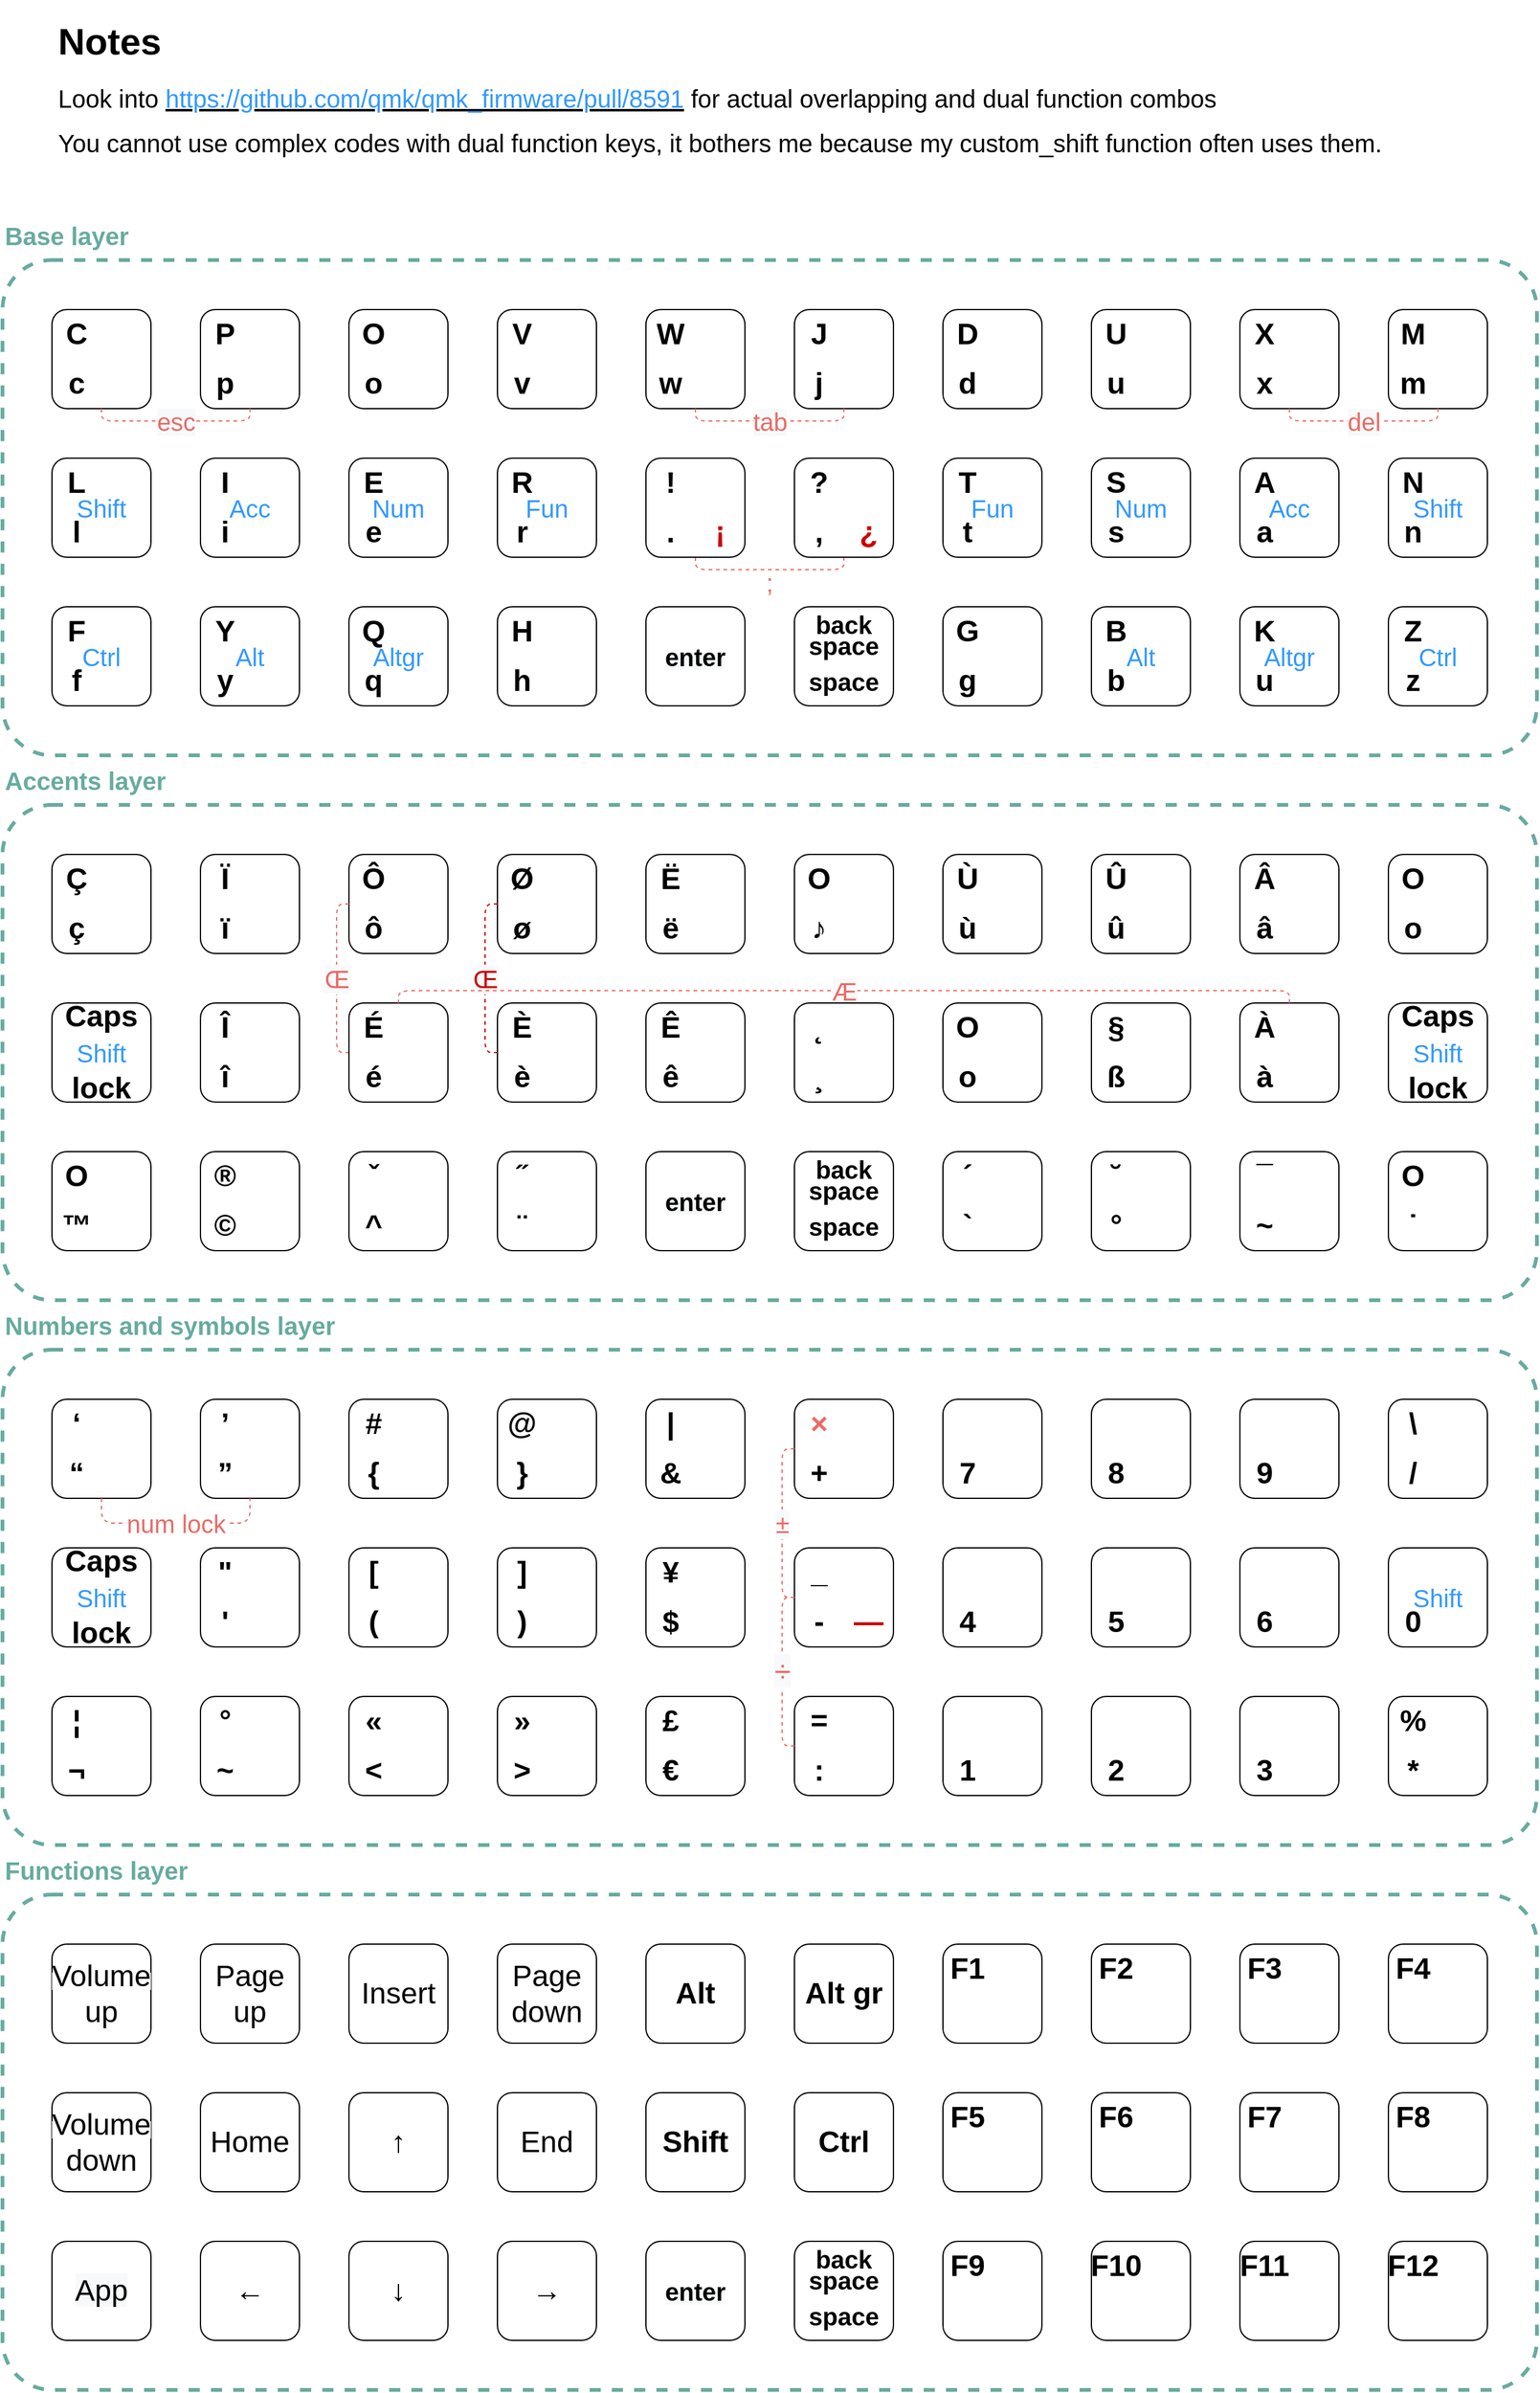 <mxfile version="13.3.1" type="device"><diagram id="4t6e0OhKZYCxqdCRHPsr" name="Page-1"><mxGraphModel dx="572" dy="822" grid="1" gridSize="10" guides="1" tooltips="1" connect="1" arrows="1" fold="1" page="1" pageScale="1" pageWidth="850" pageHeight="1100" math="0" shadow="0"><root><mxCell id="0"/><mxCell id="1" parent="0"/><mxCell id="mCCXoZvIbA4kGKxJ8PKQ-25" value="" style="group" parent="1" vertex="1" connectable="0"><mxGeometry x="1320" y="330" width="1240" height="430" as="geometry"/></mxCell><mxCell id="mCCXoZvIbA4kGKxJ8PKQ-19" value="" style="rounded=1;whiteSpace=wrap;html=1;fontColor=#EA6B66;fillColor=none;strokeWidth=3;dashed=1;strokeColor=#67AB9F;arcSize=10;" parent="mCCXoZvIbA4kGKxJ8PKQ-25" vertex="1"><mxGeometry y="30" width="1240" height="400" as="geometry"/></mxCell><mxCell id="mCCXoZvIbA4kGKxJ8PKQ-20" value="&lt;span style=&quot;font-size: 20px&quot;&gt;Base layer&lt;/span&gt;" style="text;html=1;strokeColor=none;fillColor=none;align=left;verticalAlign=middle;whiteSpace=wrap;rounded=0;dashed=1;fontColor=#67AB9F;fontStyle=1" parent="mCCXoZvIbA4kGKxJ8PKQ-25" vertex="1"><mxGeometry width="250" height="20" as="geometry"/></mxCell><mxCell id="NVSoXbeZ530GgO7h0lUy-14" value="" style="group" parent="mCCXoZvIbA4kGKxJ8PKQ-25" vertex="1" connectable="0"><mxGeometry x="280" y="310" width="80" height="80" as="geometry"/></mxCell><mxCell id="NVSoXbeZ530GgO7h0lUy-15" value="" style="rounded=1;whiteSpace=wrap;html=1;" parent="NVSoXbeZ530GgO7h0lUy-14" vertex="1"><mxGeometry width="80" height="80" as="geometry"/></mxCell><mxCell id="NVSoXbeZ530GgO7h0lUy-16" value="&lt;b&gt;&lt;font style=&quot;font-size: 24px&quot;&gt;Q&lt;/font&gt;&lt;/b&gt;" style="text;html=1;strokeColor=none;fillColor=none;align=center;verticalAlign=middle;whiteSpace=wrap;rounded=0;" parent="NVSoXbeZ530GgO7h0lUy-14" vertex="1"><mxGeometry x="10" y="10" width="20" height="20" as="geometry"/></mxCell><mxCell id="NVSoXbeZ530GgO7h0lUy-17" value="&lt;b&gt;&lt;font style=&quot;font-size: 24px&quot;&gt;q&lt;/font&gt;&lt;/b&gt;" style="text;html=1;strokeColor=none;fillColor=none;align=center;verticalAlign=middle;whiteSpace=wrap;rounded=0;" parent="NVSoXbeZ530GgO7h0lUy-14" vertex="1"><mxGeometry x="10" y="50" width="20" height="20" as="geometry"/></mxCell><mxCell id="NVSoXbeZ530GgO7h0lUy-32" value="&lt;font style=&quot;font-size: 20px&quot; color=&quot;#3399ff&quot;&gt;Altgr&lt;/font&gt;" style="text;html=1;strokeColor=none;fillColor=none;align=center;verticalAlign=middle;whiteSpace=wrap;rounded=0;" parent="NVSoXbeZ530GgO7h0lUy-14" vertex="1"><mxGeometry x="20" y="30" width="40" height="20" as="geometry"/></mxCell><mxCell id="NVSoXbeZ530GgO7h0lUy-28" value="" style="group" parent="mCCXoZvIbA4kGKxJ8PKQ-25" vertex="1" connectable="0"><mxGeometry x="400" y="310" width="80" height="80" as="geometry"/></mxCell><mxCell id="NVSoXbeZ530GgO7h0lUy-29" value="" style="rounded=1;whiteSpace=wrap;html=1;" parent="NVSoXbeZ530GgO7h0lUy-28" vertex="1"><mxGeometry width="80" height="80" as="geometry"/></mxCell><mxCell id="NVSoXbeZ530GgO7h0lUy-30" value="&lt;b&gt;&lt;font style=&quot;font-size: 24px&quot;&gt;H&lt;/font&gt;&lt;/b&gt;" style="text;html=1;strokeColor=none;fillColor=none;align=center;verticalAlign=middle;whiteSpace=wrap;rounded=0;" parent="NVSoXbeZ530GgO7h0lUy-28" vertex="1"><mxGeometry x="10" y="10" width="20" height="20" as="geometry"/></mxCell><mxCell id="NVSoXbeZ530GgO7h0lUy-31" value="&lt;b&gt;&lt;font style=&quot;font-size: 24px&quot;&gt;h&lt;/font&gt;&lt;/b&gt;" style="text;html=1;strokeColor=none;fillColor=none;align=center;verticalAlign=middle;whiteSpace=wrap;rounded=0;" parent="NVSoXbeZ530GgO7h0lUy-28" vertex="1"><mxGeometry x="10" y="50" width="20" height="20" as="geometry"/></mxCell><mxCell id="NVSoXbeZ530GgO7h0lUy-91" value="" style="group" parent="mCCXoZvIbA4kGKxJ8PKQ-25" vertex="1" connectable="0"><mxGeometry x="400" y="70" width="80" height="80" as="geometry"/></mxCell><mxCell id="NVSoXbeZ530GgO7h0lUy-92" value="" style="rounded=1;whiteSpace=wrap;html=1;" parent="NVSoXbeZ530GgO7h0lUy-91" vertex="1"><mxGeometry width="80" height="80" as="geometry"/></mxCell><mxCell id="NVSoXbeZ530GgO7h0lUy-93" value="&lt;b&gt;&lt;font style=&quot;font-size: 24px&quot;&gt;V&lt;/font&gt;&lt;/b&gt;" style="text;html=1;strokeColor=none;fillColor=none;align=center;verticalAlign=middle;whiteSpace=wrap;rounded=0;" parent="NVSoXbeZ530GgO7h0lUy-91" vertex="1"><mxGeometry x="10" y="10" width="20" height="20" as="geometry"/></mxCell><mxCell id="NVSoXbeZ530GgO7h0lUy-94" value="&lt;b&gt;&lt;font style=&quot;font-size: 24px&quot;&gt;v&lt;/font&gt;&lt;/b&gt;" style="text;html=1;strokeColor=none;fillColor=none;align=center;verticalAlign=middle;whiteSpace=wrap;rounded=0;" parent="NVSoXbeZ530GgO7h0lUy-91" vertex="1"><mxGeometry x="10" y="50" width="20" height="20" as="geometry"/></mxCell><mxCell id="NVSoXbeZ530GgO7h0lUy-6" value="" style="group" parent="mCCXoZvIbA4kGKxJ8PKQ-25" vertex="1" connectable="0"><mxGeometry x="280" y="70" width="80" height="80" as="geometry"/></mxCell><mxCell id="NVSoXbeZ530GgO7h0lUy-7" value="" style="rounded=1;whiteSpace=wrap;html=1;" parent="NVSoXbeZ530GgO7h0lUy-6" vertex="1"><mxGeometry width="80" height="80" as="geometry"/></mxCell><mxCell id="NVSoXbeZ530GgO7h0lUy-8" value="&lt;b&gt;&lt;font style=&quot;font-size: 24px&quot;&gt;O&lt;/font&gt;&lt;/b&gt;" style="text;html=1;strokeColor=none;fillColor=none;align=center;verticalAlign=middle;whiteSpace=wrap;rounded=0;" parent="NVSoXbeZ530GgO7h0lUy-6" vertex="1"><mxGeometry x="10" y="10" width="20" height="20" as="geometry"/></mxCell><mxCell id="NVSoXbeZ530GgO7h0lUy-9" value="&lt;b&gt;&lt;font style=&quot;font-size: 24px&quot;&gt;o&lt;/font&gt;&lt;/b&gt;" style="text;html=1;strokeColor=none;fillColor=none;align=center;verticalAlign=middle;whiteSpace=wrap;rounded=0;" parent="NVSoXbeZ530GgO7h0lUy-6" vertex="1"><mxGeometry x="10" y="50" width="20" height="20" as="geometry"/></mxCell><mxCell id="NVSoXbeZ530GgO7h0lUy-38" value="" style="group" parent="mCCXoZvIbA4kGKxJ8PKQ-25" vertex="1" connectable="0"><mxGeometry x="280" y="190" width="80" height="80" as="geometry"/></mxCell><mxCell id="NVSoXbeZ530GgO7h0lUy-39" value="" style="rounded=1;whiteSpace=wrap;html=1;" parent="NVSoXbeZ530GgO7h0lUy-38" vertex="1"><mxGeometry width="80" height="80" as="geometry"/></mxCell><mxCell id="NVSoXbeZ530GgO7h0lUy-40" value="&lt;b&gt;&lt;font style=&quot;font-size: 24px&quot;&gt;E&lt;/font&gt;&lt;/b&gt;" style="text;html=1;strokeColor=none;fillColor=none;align=center;verticalAlign=middle;whiteSpace=wrap;rounded=0;" parent="NVSoXbeZ530GgO7h0lUy-38" vertex="1"><mxGeometry x="10" y="10" width="20" height="20" as="geometry"/></mxCell><mxCell id="NVSoXbeZ530GgO7h0lUy-41" value="&lt;b&gt;&lt;font style=&quot;font-size: 24px&quot;&gt;e&lt;/font&gt;&lt;/b&gt;" style="text;html=1;strokeColor=none;fillColor=none;align=center;verticalAlign=middle;whiteSpace=wrap;rounded=0;" parent="NVSoXbeZ530GgO7h0lUy-38" vertex="1"><mxGeometry x="10" y="50" width="20" height="20" as="geometry"/></mxCell><mxCell id="NVSoXbeZ530GgO7h0lUy-37" value="&lt;span style=&quot;font-size: 20px&quot;&gt;&lt;font&gt;Num&lt;/font&gt;&lt;/span&gt;" style="text;html=1;strokeColor=none;fillColor=none;align=center;verticalAlign=middle;whiteSpace=wrap;rounded=0;fontColor=#3399FF;" parent="NVSoXbeZ530GgO7h0lUy-38" vertex="1"><mxGeometry x="20" y="30" width="40" height="20" as="geometry"/></mxCell><mxCell id="NVSoXbeZ530GgO7h0lUy-33" value="" style="group" parent="mCCXoZvIbA4kGKxJ8PKQ-25" vertex="1" connectable="0"><mxGeometry x="400" y="190" width="80" height="80" as="geometry"/></mxCell><mxCell id="NVSoXbeZ530GgO7h0lUy-34" value="" style="rounded=1;whiteSpace=wrap;html=1;" parent="NVSoXbeZ530GgO7h0lUy-33" vertex="1"><mxGeometry width="80" height="80" as="geometry"/></mxCell><mxCell id="NVSoXbeZ530GgO7h0lUy-35" value="&lt;span style=&quot;font-size: 24px&quot;&gt;&lt;b&gt;R&lt;/b&gt;&lt;/span&gt;" style="text;html=1;strokeColor=none;fillColor=none;align=center;verticalAlign=middle;whiteSpace=wrap;rounded=0;" parent="NVSoXbeZ530GgO7h0lUy-33" vertex="1"><mxGeometry x="10" y="10" width="20" height="20" as="geometry"/></mxCell><mxCell id="NVSoXbeZ530GgO7h0lUy-36" value="&lt;b&gt;&lt;font style=&quot;font-size: 24px&quot;&gt;r&lt;/font&gt;&lt;/b&gt;" style="text;html=1;strokeColor=none;fillColor=none;align=center;verticalAlign=middle;whiteSpace=wrap;rounded=0;" parent="NVSoXbeZ530GgO7h0lUy-33" vertex="1"><mxGeometry x="10" y="50" width="20" height="20" as="geometry"/></mxCell><mxCell id="NVSoXbeZ530GgO7h0lUy-42" value="&lt;font&gt;&lt;span style=&quot;font-size: 20px&quot;&gt;Fun&lt;/span&gt;&lt;/font&gt;" style="text;html=1;strokeColor=none;fillColor=none;align=center;verticalAlign=middle;whiteSpace=wrap;rounded=0;fontColor=#3399FF;" parent="NVSoXbeZ530GgO7h0lUy-33" vertex="1"><mxGeometry x="20" y="30" width="40" height="20" as="geometry"/></mxCell><mxCell id="NVSoXbeZ530GgO7h0lUy-95" value="" style="group" parent="mCCXoZvIbA4kGKxJ8PKQ-25" vertex="1" connectable="0"><mxGeometry x="880" y="310" width="80" height="80" as="geometry"/></mxCell><mxCell id="NVSoXbeZ530GgO7h0lUy-96" value="" style="rounded=1;whiteSpace=wrap;html=1;" parent="NVSoXbeZ530GgO7h0lUy-95" vertex="1"><mxGeometry width="80" height="80" as="geometry"/></mxCell><mxCell id="NVSoXbeZ530GgO7h0lUy-97" value="&lt;b&gt;&lt;font style=&quot;font-size: 24px&quot;&gt;B&lt;/font&gt;&lt;/b&gt;" style="text;html=1;strokeColor=none;fillColor=none;align=center;verticalAlign=middle;whiteSpace=wrap;rounded=0;" parent="NVSoXbeZ530GgO7h0lUy-95" vertex="1"><mxGeometry x="10" y="10" width="20" height="20" as="geometry"/></mxCell><mxCell id="NVSoXbeZ530GgO7h0lUy-98" value="&lt;b&gt;&lt;font style=&quot;font-size: 24px&quot;&gt;b&lt;/font&gt;&lt;/b&gt;" style="text;html=1;strokeColor=none;fillColor=none;align=center;verticalAlign=middle;whiteSpace=wrap;rounded=0;" parent="NVSoXbeZ530GgO7h0lUy-95" vertex="1"><mxGeometry x="10" y="50" width="20" height="20" as="geometry"/></mxCell><mxCell id="NVSoXbeZ530GgO7h0lUy-103" value="&lt;font style=&quot;font-size: 20px&quot; color=&quot;#3399ff&quot;&gt;Alt&lt;/font&gt;" style="text;html=1;strokeColor=none;fillColor=none;align=center;verticalAlign=middle;whiteSpace=wrap;rounded=0;" parent="NVSoXbeZ530GgO7h0lUy-95" vertex="1"><mxGeometry x="20" y="30" width="40" height="20" as="geometry"/></mxCell><mxCell id="NVSoXbeZ530GgO7h0lUy-99" value="" style="group" parent="mCCXoZvIbA4kGKxJ8PKQ-25" vertex="1" connectable="0"><mxGeometry x="760" y="310" width="80" height="80" as="geometry"/></mxCell><mxCell id="NVSoXbeZ530GgO7h0lUy-100" value="" style="rounded=1;whiteSpace=wrap;html=1;" parent="NVSoXbeZ530GgO7h0lUy-99" vertex="1"><mxGeometry width="80" height="80" as="geometry"/></mxCell><mxCell id="NVSoXbeZ530GgO7h0lUy-101" value="&lt;b&gt;&lt;font style=&quot;font-size: 24px&quot;&gt;G&lt;/font&gt;&lt;/b&gt;" style="text;html=1;strokeColor=none;fillColor=none;align=center;verticalAlign=middle;whiteSpace=wrap;rounded=0;" parent="NVSoXbeZ530GgO7h0lUy-99" vertex="1"><mxGeometry x="10" y="10" width="20" height="20" as="geometry"/></mxCell><mxCell id="NVSoXbeZ530GgO7h0lUy-102" value="&lt;b&gt;&lt;font style=&quot;font-size: 24px&quot;&gt;g&lt;/font&gt;&lt;/b&gt;" style="text;html=1;strokeColor=none;fillColor=none;align=center;verticalAlign=middle;whiteSpace=wrap;rounded=0;" parent="NVSoXbeZ530GgO7h0lUy-99" vertex="1"><mxGeometry x="10" y="50" width="20" height="20" as="geometry"/></mxCell><mxCell id="NVSoXbeZ530GgO7h0lUy-60" value="" style="group" parent="mCCXoZvIbA4kGKxJ8PKQ-25" vertex="1" connectable="0"><mxGeometry x="760" y="190" width="80" height="80" as="geometry"/></mxCell><mxCell id="NVSoXbeZ530GgO7h0lUy-61" value="" style="rounded=1;whiteSpace=wrap;html=1;" parent="NVSoXbeZ530GgO7h0lUy-60" vertex="1"><mxGeometry width="80" height="80" as="geometry"/></mxCell><mxCell id="NVSoXbeZ530GgO7h0lUy-62" value="&lt;b&gt;&lt;font style=&quot;font-size: 24px&quot;&gt;T&lt;/font&gt;&lt;/b&gt;" style="text;html=1;strokeColor=none;fillColor=none;align=center;verticalAlign=middle;whiteSpace=wrap;rounded=0;" parent="NVSoXbeZ530GgO7h0lUy-60" vertex="1"><mxGeometry x="10" y="10" width="20" height="20" as="geometry"/></mxCell><mxCell id="NVSoXbeZ530GgO7h0lUy-63" value="&lt;b&gt;&lt;font style=&quot;font-size: 24px&quot;&gt;t&lt;/font&gt;&lt;/b&gt;" style="text;html=1;strokeColor=none;fillColor=none;align=center;verticalAlign=middle;whiteSpace=wrap;rounded=0;" parent="NVSoXbeZ530GgO7h0lUy-60" vertex="1"><mxGeometry x="10" y="50" width="20" height="20" as="geometry"/></mxCell><mxCell id="NVSoXbeZ530GgO7h0lUy-64" value="&lt;span style=&quot;font-size: 20px&quot;&gt;&lt;font&gt;Fun&lt;/font&gt;&lt;/span&gt;" style="text;html=1;strokeColor=none;fillColor=none;align=center;verticalAlign=middle;whiteSpace=wrap;rounded=0;fontColor=#3399FF;" parent="NVSoXbeZ530GgO7h0lUy-60" vertex="1"><mxGeometry x="20" y="30" width="40" height="20" as="geometry"/></mxCell><mxCell id="NVSoXbeZ530GgO7h0lUy-55" value="" style="group" parent="mCCXoZvIbA4kGKxJ8PKQ-25" vertex="1" connectable="0"><mxGeometry x="880" y="190" width="80" height="80" as="geometry"/></mxCell><mxCell id="NVSoXbeZ530GgO7h0lUy-56" value="" style="rounded=1;whiteSpace=wrap;html=1;" parent="NVSoXbeZ530GgO7h0lUy-55" vertex="1"><mxGeometry width="80" height="80" as="geometry"/></mxCell><mxCell id="NVSoXbeZ530GgO7h0lUy-57" value="&lt;b&gt;&lt;font style=&quot;font-size: 24px&quot;&gt;S&lt;/font&gt;&lt;/b&gt;" style="text;html=1;strokeColor=none;fillColor=none;align=center;verticalAlign=middle;whiteSpace=wrap;rounded=0;" parent="NVSoXbeZ530GgO7h0lUy-55" vertex="1"><mxGeometry x="10" y="10" width="20" height="20" as="geometry"/></mxCell><mxCell id="NVSoXbeZ530GgO7h0lUy-58" value="&lt;b&gt;&lt;font style=&quot;font-size: 24px&quot;&gt;s&lt;/font&gt;&lt;/b&gt;" style="text;html=1;strokeColor=none;fillColor=none;align=center;verticalAlign=middle;whiteSpace=wrap;rounded=0;" parent="NVSoXbeZ530GgO7h0lUy-55" vertex="1"><mxGeometry x="10" y="50" width="20" height="20" as="geometry"/></mxCell><mxCell id="NVSoXbeZ530GgO7h0lUy-59" value="&lt;span style=&quot;font-size: 20px&quot;&gt;Num&lt;/span&gt;" style="text;html=1;strokeColor=none;fillColor=none;align=center;verticalAlign=middle;whiteSpace=wrap;rounded=0;fontColor=#3399FF;" parent="NVSoXbeZ530GgO7h0lUy-55" vertex="1"><mxGeometry x="20" y="30" width="40" height="20" as="geometry"/></mxCell><mxCell id="NVSoXbeZ530GgO7h0lUy-79" value="" style="group" parent="mCCXoZvIbA4kGKxJ8PKQ-25" vertex="1" connectable="0"><mxGeometry x="760" y="70" width="80" height="80" as="geometry"/></mxCell><mxCell id="NVSoXbeZ530GgO7h0lUy-80" value="" style="rounded=1;whiteSpace=wrap;html=1;" parent="NVSoXbeZ530GgO7h0lUy-79" vertex="1"><mxGeometry width="80" height="80" as="geometry"/></mxCell><mxCell id="NVSoXbeZ530GgO7h0lUy-81" value="&lt;span style=&quot;font-size: 24px&quot;&gt;&lt;b&gt;D&lt;/b&gt;&lt;/span&gt;" style="text;html=1;strokeColor=none;fillColor=none;align=center;verticalAlign=middle;whiteSpace=wrap;rounded=0;" parent="NVSoXbeZ530GgO7h0lUy-79" vertex="1"><mxGeometry x="10" y="10" width="20" height="20" as="geometry"/></mxCell><mxCell id="NVSoXbeZ530GgO7h0lUy-82" value="&lt;span style=&quot;font-size: 24px&quot;&gt;&lt;b&gt;d&lt;/b&gt;&lt;/span&gt;" style="text;html=1;strokeColor=none;fillColor=none;align=center;verticalAlign=middle;whiteSpace=wrap;rounded=0;" parent="NVSoXbeZ530GgO7h0lUy-79" vertex="1"><mxGeometry x="10" y="50" width="20" height="20" as="geometry"/></mxCell><mxCell id="NVSoXbeZ530GgO7h0lUy-10" value="" style="group" parent="mCCXoZvIbA4kGKxJ8PKQ-25" vertex="1" connectable="0"><mxGeometry x="880" y="70" width="80" height="80" as="geometry"/></mxCell><mxCell id="NVSoXbeZ530GgO7h0lUy-11" value="" style="rounded=1;whiteSpace=wrap;html=1;" parent="NVSoXbeZ530GgO7h0lUy-10" vertex="1"><mxGeometry width="80" height="80" as="geometry"/></mxCell><mxCell id="NVSoXbeZ530GgO7h0lUy-12" value="&lt;span style=&quot;font-size: 24px&quot;&gt;&lt;b&gt;U&lt;/b&gt;&lt;/span&gt;" style="text;html=1;strokeColor=none;fillColor=none;align=center;verticalAlign=middle;whiteSpace=wrap;rounded=0;" parent="NVSoXbeZ530GgO7h0lUy-10" vertex="1"><mxGeometry x="10" y="10" width="20" height="20" as="geometry"/></mxCell><mxCell id="NVSoXbeZ530GgO7h0lUy-13" value="&lt;span style=&quot;font-size: 24px&quot;&gt;&lt;b&gt;u&lt;/b&gt;&lt;/span&gt;" style="text;html=1;strokeColor=none;fillColor=none;align=center;verticalAlign=middle;whiteSpace=wrap;rounded=0;" parent="NVSoXbeZ530GgO7h0lUy-10" vertex="1"><mxGeometry x="10" y="50" width="20" height="20" as="geometry"/></mxCell><mxCell id="mCCXoZvIbA4kGKxJ8PKQ-32" value="" style="group" parent="1" vertex="1" connectable="0"><mxGeometry x="1320" y="1650" width="1240" height="430" as="geometry"/></mxCell><mxCell id="mCCXoZvIbA4kGKxJ8PKQ-33" value="" style="rounded=1;whiteSpace=wrap;html=1;fontColor=#EA6B66;fillColor=none;strokeWidth=3;dashed=1;strokeColor=#67AB9F;arcSize=10;" parent="mCCXoZvIbA4kGKxJ8PKQ-32" vertex="1"><mxGeometry y="30" width="1240" height="400" as="geometry"/></mxCell><mxCell id="mCCXoZvIbA4kGKxJ8PKQ-34" value="&lt;span style=&quot;font-size: 20px&quot;&gt;Functions layer&lt;/span&gt;" style="text;html=1;strokeColor=none;fillColor=none;align=left;verticalAlign=middle;whiteSpace=wrap;rounded=0;dashed=1;fontColor=#67AB9F;fontStyle=1" parent="mCCXoZvIbA4kGKxJ8PKQ-32" vertex="1"><mxGeometry width="250" height="20" as="geometry"/></mxCell><mxCell id="mCCXoZvIbA4kGKxJ8PKQ-26" value="" style="group" parent="1" vertex="1" connectable="0"><mxGeometry x="1320" y="770" width="1240" height="430" as="geometry"/></mxCell><mxCell id="mCCXoZvIbA4kGKxJ8PKQ-27" value="" style="rounded=1;whiteSpace=wrap;html=1;fontColor=#EA6B66;fillColor=none;strokeWidth=3;dashed=1;strokeColor=#67AB9F;arcSize=10;fontStyle=4" parent="mCCXoZvIbA4kGKxJ8PKQ-26" vertex="1"><mxGeometry y="30" width="1240" height="400" as="geometry"/></mxCell><mxCell id="mCCXoZvIbA4kGKxJ8PKQ-28" value="&lt;span style=&quot;font-size: 20px&quot;&gt;Accents layer&lt;/span&gt;" style="text;html=1;strokeColor=none;fillColor=none;align=left;verticalAlign=middle;whiteSpace=wrap;rounded=0;dashed=1;fontColor=#67AB9F;fontStyle=1" parent="mCCXoZvIbA4kGKxJ8PKQ-26" vertex="1"><mxGeometry width="250" height="20" as="geometry"/></mxCell><mxCell id="NVSoXbeZ530GgO7h0lUy-501" value="" style="group" parent="mCCXoZvIbA4kGKxJ8PKQ-26" vertex="1" connectable="0"><mxGeometry x="520" y="70" width="80" height="80" as="geometry"/></mxCell><mxCell id="NVSoXbeZ530GgO7h0lUy-502" value="" style="rounded=1;whiteSpace=wrap;html=1;" parent="NVSoXbeZ530GgO7h0lUy-501" vertex="1"><mxGeometry width="80" height="80" as="geometry"/></mxCell><mxCell id="NVSoXbeZ530GgO7h0lUy-503" value="&lt;b&gt;&lt;font style=&quot;font-size: 24px&quot;&gt;Ë&lt;/font&gt;&lt;/b&gt;" style="text;html=1;strokeColor=none;fillColor=none;align=center;verticalAlign=middle;whiteSpace=wrap;rounded=0;" parent="NVSoXbeZ530GgO7h0lUy-501" vertex="1"><mxGeometry x="10" y="10" width="20" height="20" as="geometry"/></mxCell><mxCell id="NVSoXbeZ530GgO7h0lUy-504" value="&lt;b&gt;&lt;font style=&quot;font-size: 24px&quot;&gt;ë&lt;/font&gt;&lt;/b&gt;" style="text;html=1;strokeColor=none;fillColor=none;align=center;verticalAlign=middle;whiteSpace=wrap;rounded=0;" parent="NVSoXbeZ530GgO7h0lUy-501" vertex="1"><mxGeometry x="10" y="50" width="20" height="20" as="geometry"/></mxCell><mxCell id="NVSoXbeZ530GgO7h0lUy-418" value="" style="group" parent="mCCXoZvIbA4kGKxJ8PKQ-26" vertex="1" connectable="0"><mxGeometry x="280" y="70" width="80" height="80" as="geometry"/></mxCell><mxCell id="NVSoXbeZ530GgO7h0lUy-419" value="" style="rounded=1;whiteSpace=wrap;html=1;" parent="NVSoXbeZ530GgO7h0lUy-418" vertex="1"><mxGeometry width="80" height="80" as="geometry"/></mxCell><mxCell id="NVSoXbeZ530GgO7h0lUy-420" value="&lt;b&gt;&lt;font style=&quot;font-size: 24px&quot;&gt;Ô&lt;/font&gt;&lt;/b&gt;" style="text;html=1;strokeColor=none;fillColor=none;align=center;verticalAlign=middle;whiteSpace=wrap;rounded=0;" parent="NVSoXbeZ530GgO7h0lUy-418" vertex="1"><mxGeometry x="10" y="10" width="20" height="20" as="geometry"/></mxCell><mxCell id="NVSoXbeZ530GgO7h0lUy-421" value="&lt;b&gt;&lt;font style=&quot;font-size: 24px&quot;&gt;ô&lt;/font&gt;&lt;/b&gt;" style="text;html=1;strokeColor=none;fillColor=none;align=center;verticalAlign=middle;whiteSpace=wrap;rounded=0;" parent="NVSoXbeZ530GgO7h0lUy-418" vertex="1"><mxGeometry x="10" y="50" width="20" height="20" as="geometry"/></mxCell><mxCell id="t4gqC8INUkjRbcEOiL_S-1" value="&lt;span style=&quot;color: rgb(234 , 107 , 102) ; font-family: &amp;quot;helvetica&amp;quot; ; font-size: 20px ; font-style: normal ; font-weight: 400 ; letter-spacing: normal ; text-align: center ; text-indent: 0px ; text-transform: none ; word-spacing: 0px ; background-color: rgb(248 , 249 , 250) ; display: inline ; float: none&quot;&gt;Œ&lt;/span&gt;" style="endArrow=none;dashed=1;html=1;entryX=0;entryY=0.5;entryDx=0;entryDy=0;strokeColor=#EA6B66;exitX=0;exitY=0.5;exitDx=0;exitDy=0;fontStyle=0" parent="mCCXoZvIbA4kGKxJ8PKQ-26" source="NVSoXbeZ530GgO7h0lUy-419" target="NVSoXbeZ530GgO7h0lUy-451" edge="1"><mxGeometry width="50" height="50" relative="1" as="geometry"><mxPoint x="300" y="170" as="sourcePoint"/><mxPoint x="420" y="170" as="targetPoint"/><Array as="points"><mxPoint x="270" y="110"/><mxPoint x="270" y="230"/></Array><mxPoint as="offset"/></mxGeometry></mxCell><mxCell id="NVSoXbeZ530GgO7h0lUy-450" value="" style="group" parent="mCCXoZvIbA4kGKxJ8PKQ-26" vertex="1" connectable="0"><mxGeometry x="280" y="190" width="80" height="80" as="geometry"/></mxCell><mxCell id="NVSoXbeZ530GgO7h0lUy-451" value="" style="rounded=1;whiteSpace=wrap;html=1;" parent="NVSoXbeZ530GgO7h0lUy-450" vertex="1"><mxGeometry width="80" height="80" as="geometry"/></mxCell><mxCell id="NVSoXbeZ530GgO7h0lUy-452" value="&lt;span style=&quot;font-size: 24px&quot;&gt;&lt;b&gt;É&lt;/b&gt;&lt;/span&gt;" style="text;html=1;strokeColor=none;fillColor=none;align=center;verticalAlign=middle;whiteSpace=wrap;rounded=0;" parent="NVSoXbeZ530GgO7h0lUy-450" vertex="1"><mxGeometry x="10" y="10" width="20" height="20" as="geometry"/></mxCell><mxCell id="NVSoXbeZ530GgO7h0lUy-453" value="&lt;span style=&quot;font-size: 24px&quot;&gt;&lt;b&gt;é&lt;/b&gt;&lt;/span&gt;" style="text;html=1;strokeColor=none;fillColor=none;align=center;verticalAlign=middle;whiteSpace=wrap;rounded=0;" parent="NVSoXbeZ530GgO7h0lUy-450" vertex="1"><mxGeometry x="10" y="50" width="20" height="20" as="geometry"/></mxCell><mxCell id="t4gqC8INUkjRbcEOiL_S-26" value="" style="group" parent="mCCXoZvIbA4kGKxJ8PKQ-26" vertex="1" connectable="0"><mxGeometry x="760" y="70" width="80" height="80" as="geometry"/></mxCell><mxCell id="t4gqC8INUkjRbcEOiL_S-27" value="" style="rounded=1;whiteSpace=wrap;html=1;" parent="t4gqC8INUkjRbcEOiL_S-26" vertex="1"><mxGeometry width="80" height="80" as="geometry"/></mxCell><mxCell id="t4gqC8INUkjRbcEOiL_S-28" value="&lt;b style=&quot;font-size: 24px&quot;&gt;Ù&lt;/b&gt;" style="text;html=1;strokeColor=none;fillColor=none;align=center;verticalAlign=middle;whiteSpace=wrap;rounded=0;" parent="t4gqC8INUkjRbcEOiL_S-26" vertex="1"><mxGeometry x="10" y="10" width="20" height="20" as="geometry"/></mxCell><mxCell id="t4gqC8INUkjRbcEOiL_S-29" value="&lt;b&gt;&lt;font style=&quot;font-size: 24px&quot;&gt;ù&lt;/font&gt;&lt;/b&gt;" style="text;html=1;strokeColor=none;fillColor=none;align=center;verticalAlign=middle;whiteSpace=wrap;rounded=0;" parent="t4gqC8INUkjRbcEOiL_S-26" vertex="1"><mxGeometry x="10" y="50" width="20" height="20" as="geometry"/></mxCell><mxCell id="NVSoXbeZ530GgO7h0lUy-422" value="" style="group" parent="mCCXoZvIbA4kGKxJ8PKQ-26" vertex="1" connectable="0"><mxGeometry x="880" y="70" width="80" height="80" as="geometry"/></mxCell><mxCell id="NVSoXbeZ530GgO7h0lUy-423" value="" style="rounded=1;whiteSpace=wrap;html=1;" parent="NVSoXbeZ530GgO7h0lUy-422" vertex="1"><mxGeometry width="80" height="80" as="geometry"/></mxCell><mxCell id="NVSoXbeZ530GgO7h0lUy-424" value="&lt;span style=&quot;font-size: 24px&quot;&gt;&lt;b&gt;Û&lt;/b&gt;&lt;/span&gt;" style="text;html=1;strokeColor=none;fillColor=none;align=center;verticalAlign=middle;whiteSpace=wrap;rounded=0;" parent="NVSoXbeZ530GgO7h0lUy-422" vertex="1"><mxGeometry x="10" y="10" width="20" height="20" as="geometry"/></mxCell><mxCell id="NVSoXbeZ530GgO7h0lUy-425" value="&lt;b&gt;&lt;font style=&quot;font-size: 24px&quot;&gt;û&lt;/font&gt;&lt;/b&gt;" style="text;html=1;strokeColor=none;fillColor=none;align=center;verticalAlign=middle;whiteSpace=wrap;rounded=0;" parent="NVSoXbeZ530GgO7h0lUy-422" vertex="1"><mxGeometry x="10" y="50" width="20" height="20" as="geometry"/></mxCell><mxCell id="NVSoXbeZ530GgO7h0lUy-470" value="" style="group" parent="mCCXoZvIbA4kGKxJ8PKQ-26" vertex="1" connectable="0"><mxGeometry x="760" y="190" width="80" height="80" as="geometry"/></mxCell><mxCell id="NVSoXbeZ530GgO7h0lUy-471" value="" style="rounded=1;whiteSpace=wrap;html=1;" parent="NVSoXbeZ530GgO7h0lUy-470" vertex="1"><mxGeometry width="80" height="80" as="geometry"/></mxCell><mxCell id="NVSoXbeZ530GgO7h0lUy-472" value="&lt;b&gt;&lt;font style=&quot;font-size: 24px&quot;&gt;O&lt;/font&gt;&lt;/b&gt;" style="text;html=1;strokeColor=none;fillColor=none;align=center;verticalAlign=middle;whiteSpace=wrap;rounded=0;" parent="NVSoXbeZ530GgO7h0lUy-470" vertex="1"><mxGeometry x="10" y="10" width="20" height="20" as="geometry"/></mxCell><mxCell id="NVSoXbeZ530GgO7h0lUy-473" value="&lt;span style=&quot;font-size: 24px&quot;&gt;&lt;b&gt;o&lt;/b&gt;&lt;/span&gt;" style="text;html=1;strokeColor=none;fillColor=none;align=center;verticalAlign=middle;whiteSpace=wrap;rounded=0;" parent="NVSoXbeZ530GgO7h0lUy-470" vertex="1"><mxGeometry x="10" y="50" width="20" height="20" as="geometry"/></mxCell><mxCell id="NVSoXbeZ530GgO7h0lUy-465" value="" style="group" parent="mCCXoZvIbA4kGKxJ8PKQ-26" vertex="1" connectable="0"><mxGeometry x="880" y="190" width="80" height="80" as="geometry"/></mxCell><mxCell id="NVSoXbeZ530GgO7h0lUy-466" value="" style="rounded=1;whiteSpace=wrap;html=1;" parent="NVSoXbeZ530GgO7h0lUy-465" vertex="1"><mxGeometry width="80" height="80" as="geometry"/></mxCell><mxCell id="NVSoXbeZ530GgO7h0lUy-467" value="&lt;b&gt;&lt;font style=&quot;font-size: 24px&quot;&gt;§&lt;/font&gt;&lt;/b&gt;" style="text;html=1;strokeColor=none;fillColor=none;align=center;verticalAlign=middle;whiteSpace=wrap;rounded=0;" parent="NVSoXbeZ530GgO7h0lUy-465" vertex="1"><mxGeometry x="10" y="10" width="20" height="20" as="geometry"/></mxCell><mxCell id="NVSoXbeZ530GgO7h0lUy-468" value="&lt;span style=&quot;font-size: 24px&quot;&gt;&lt;b&gt;ß&lt;/b&gt;&lt;/span&gt;" style="text;html=1;strokeColor=none;fillColor=none;align=center;verticalAlign=middle;whiteSpace=wrap;rounded=0;" parent="NVSoXbeZ530GgO7h0lUy-465" vertex="1"><mxGeometry x="10" y="50" width="20" height="20" as="geometry"/></mxCell><mxCell id="NVSoXbeZ530GgO7h0lUy-445" value="" style="group" parent="mCCXoZvIbA4kGKxJ8PKQ-26" vertex="1" connectable="0"><mxGeometry x="520" y="190" width="80" height="80" as="geometry"/></mxCell><mxCell id="NVSoXbeZ530GgO7h0lUy-446" value="" style="rounded=1;whiteSpace=wrap;html=1;" parent="NVSoXbeZ530GgO7h0lUy-445" vertex="1"><mxGeometry width="80" height="80" as="geometry"/></mxCell><mxCell id="NVSoXbeZ530GgO7h0lUy-447" value="&lt;span style=&quot;font-size: 24px&quot;&gt;&lt;b&gt;Ê&lt;/b&gt;&lt;/span&gt;" style="text;html=1;strokeColor=none;fillColor=none;align=center;verticalAlign=middle;whiteSpace=wrap;rounded=0;" parent="NVSoXbeZ530GgO7h0lUy-445" vertex="1"><mxGeometry x="10" y="10" width="20" height="20" as="geometry"/></mxCell><mxCell id="NVSoXbeZ530GgO7h0lUy-448" value="&lt;b&gt;&lt;font style=&quot;font-size: 24px&quot;&gt;ê&lt;/font&gt;&lt;/b&gt;" style="text;html=1;strokeColor=none;fillColor=none;align=center;verticalAlign=middle;whiteSpace=wrap;rounded=0;" parent="NVSoXbeZ530GgO7h0lUy-445" vertex="1"><mxGeometry x="10" y="50" width="20" height="20" as="geometry"/></mxCell><mxCell id="NVSoXbeZ530GgO7h0lUy-455" value="" style="group" parent="mCCXoZvIbA4kGKxJ8PKQ-26" vertex="1" connectable="0"><mxGeometry x="400" y="190" width="80" height="80" as="geometry"/></mxCell><mxCell id="NVSoXbeZ530GgO7h0lUy-456" value="" style="rounded=1;whiteSpace=wrap;html=1;" parent="NVSoXbeZ530GgO7h0lUy-455" vertex="1"><mxGeometry width="80" height="80" as="geometry"/></mxCell><mxCell id="NVSoXbeZ530GgO7h0lUy-457" value="&lt;b&gt;&lt;font style=&quot;font-size: 24px&quot;&gt;È&lt;/font&gt;&lt;/b&gt;" style="text;html=1;strokeColor=none;fillColor=none;align=center;verticalAlign=middle;whiteSpace=wrap;rounded=0;" parent="NVSoXbeZ530GgO7h0lUy-455" vertex="1"><mxGeometry x="10" y="10" width="20" height="20" as="geometry"/></mxCell><mxCell id="NVSoXbeZ530GgO7h0lUy-458" value="&lt;b&gt;&lt;font style=&quot;font-size: 24px&quot;&gt;è&lt;/font&gt;&lt;/b&gt;" style="text;html=1;strokeColor=none;fillColor=none;align=center;verticalAlign=middle;whiteSpace=wrap;rounded=0;" parent="NVSoXbeZ530GgO7h0lUy-455" vertex="1"><mxGeometry x="10" y="50" width="20" height="20" as="geometry"/></mxCell><mxCell id="t4gqC8INUkjRbcEOiL_S-30" value="" style="group" parent="mCCXoZvIbA4kGKxJ8PKQ-26" vertex="1" connectable="0"><mxGeometry x="400" y="70" width="80" height="80" as="geometry"/></mxCell><mxCell id="t4gqC8INUkjRbcEOiL_S-31" value="" style="rounded=1;whiteSpace=wrap;html=1;" parent="t4gqC8INUkjRbcEOiL_S-30" vertex="1"><mxGeometry width="80" height="80" as="geometry"/></mxCell><mxCell id="t4gqC8INUkjRbcEOiL_S-32" value="&lt;span style=&quot;font-size: 24px&quot;&gt;&lt;b&gt;Ø&lt;/b&gt;&lt;/span&gt;" style="text;html=1;strokeColor=none;fillColor=none;align=center;verticalAlign=middle;whiteSpace=wrap;rounded=0;" parent="t4gqC8INUkjRbcEOiL_S-30" vertex="1"><mxGeometry x="10" y="10" width="20" height="20" as="geometry"/></mxCell><mxCell id="t4gqC8INUkjRbcEOiL_S-33" value="&lt;span style=&quot;font-size: 24px&quot;&gt;&lt;b&gt;ø&lt;/b&gt;&lt;/span&gt;" style="text;html=1;strokeColor=none;fillColor=none;align=center;verticalAlign=middle;whiteSpace=wrap;rounded=0;" parent="t4gqC8INUkjRbcEOiL_S-30" vertex="1"><mxGeometry x="10" y="50" width="20" height="20" as="geometry"/></mxCell><mxCell id="-i52JebB5DOyo1XUryi--7" value="&lt;span style=&quot;font-family: helvetica; font-size: 20px; font-style: normal; font-weight: 400; letter-spacing: normal; text-align: center; text-indent: 0px; text-transform: none; word-spacing: 0px; background-color: rgb(248, 249, 250); display: inline; float: none;&quot;&gt;Œ&lt;/span&gt;" style="endArrow=none;dashed=1;html=1;entryX=0;entryY=0.5;entryDx=0;entryDy=0;strokeColor=#CC0000;exitX=0;exitY=0.5;exitDx=0;exitDy=0;fontStyle=0;fontColor=#CC0000;" edge="1" parent="mCCXoZvIbA4kGKxJ8PKQ-26"><mxGeometry width="50" height="50" relative="1" as="geometry"><mxPoint x="400" y="110" as="sourcePoint"/><mxPoint x="400" y="230" as="targetPoint"/><Array as="points"><mxPoint x="390" y="110"/><mxPoint x="390" y="230"/></Array><mxPoint as="offset"/></mxGeometry></mxCell><mxCell id="mCCXoZvIbA4kGKxJ8PKQ-29" value="" style="group;labelBackgroundColor=#ffffff;" parent="1" vertex="1" connectable="0"><mxGeometry x="1320" y="1210" width="1240" height="430" as="geometry"/></mxCell><mxCell id="mCCXoZvIbA4kGKxJ8PKQ-30" value="" style="rounded=1;whiteSpace=wrap;html=1;fontColor=#EA6B66;fillColor=none;strokeWidth=3;dashed=1;strokeColor=#67AB9F;arcSize=10;" parent="mCCXoZvIbA4kGKxJ8PKQ-29" vertex="1"><mxGeometry y="30" width="1240" height="400" as="geometry"/></mxCell><mxCell id="mCCXoZvIbA4kGKxJ8PKQ-31" value="&lt;span style=&quot;font-size: 20px&quot;&gt;Numbers and symbols layer&lt;/span&gt;" style="text;html=1;strokeColor=none;fillColor=none;align=left;verticalAlign=middle;whiteSpace=wrap;rounded=0;dashed=1;fontColor=#67AB9F;fontStyle=1" parent="mCCXoZvIbA4kGKxJ8PKQ-29" vertex="1"><mxGeometry width="360" height="20" as="geometry"/></mxCell><mxCell id="NVSoXbeZ530GgO7h0lUy-392" value="" style="group" parent="mCCXoZvIbA4kGKxJ8PKQ-29" vertex="1" connectable="0"><mxGeometry x="640" y="70" width="80" height="80" as="geometry"/></mxCell><mxCell id="NVSoXbeZ530GgO7h0lUy-161" value="" style="rounded=1;whiteSpace=wrap;html=1;" parent="NVSoXbeZ530GgO7h0lUy-392" vertex="1"><mxGeometry width="80" height="80" as="geometry"/></mxCell><mxCell id="NVSoXbeZ530GgO7h0lUy-330" value="&lt;b&gt;&lt;font style=&quot;font-size: 24px&quot;&gt;+&lt;/font&gt;&lt;/b&gt;" style="text;html=1;strokeColor=none;fillColor=none;align=center;verticalAlign=middle;whiteSpace=wrap;rounded=0;" parent="NVSoXbeZ530GgO7h0lUy-392" vertex="1"><mxGeometry x="10" y="50" width="20" height="20" as="geometry"/></mxCell><mxCell id="t4gqC8INUkjRbcEOiL_S-87" value="&lt;span style=&quot;font-size: 24px&quot;&gt;&lt;b&gt;&lt;font color=&quot;#ea6b66&quot;&gt;×&lt;/font&gt;&lt;/b&gt;&lt;/span&gt;" style="text;html=1;strokeColor=none;fillColor=none;align=center;verticalAlign=middle;whiteSpace=wrap;rounded=0;" parent="NVSoXbeZ530GgO7h0lUy-392" vertex="1"><mxGeometry x="10" y="10" width="20" height="20" as="geometry"/></mxCell><mxCell id="t4gqC8INUkjRbcEOiL_S-76" value="" style="group" parent="mCCXoZvIbA4kGKxJ8PKQ-29" vertex="1" connectable="0"><mxGeometry x="520" y="310" width="80" height="80" as="geometry"/></mxCell><mxCell id="t4gqC8INUkjRbcEOiL_S-77" value="&lt;b&gt;&lt;font style=&quot;font-size: 24px&quot;&gt;&lt;br&gt;&lt;/font&gt;&lt;/b&gt;" style="rounded=1;whiteSpace=wrap;html=1;" parent="t4gqC8INUkjRbcEOiL_S-76" vertex="1"><mxGeometry width="80" height="80" as="geometry"/></mxCell><mxCell id="NVSoXbeZ530GgO7h0lUy-208" value="&lt;b&gt;&lt;font style=&quot;font-size: 24px&quot;&gt;€&lt;/font&gt;&lt;/b&gt;" style="text;html=1;strokeColor=none;fillColor=none;align=center;verticalAlign=middle;whiteSpace=wrap;rounded=0;" parent="t4gqC8INUkjRbcEOiL_S-76" vertex="1"><mxGeometry x="10" y="50" width="20" height="20" as="geometry"/></mxCell><mxCell id="NVSoXbeZ530GgO7h0lUy-331" value="&lt;b&gt;&lt;font style=&quot;font-size: 24px&quot;&gt;£&lt;/font&gt;&lt;/b&gt;" style="text;html=1;strokeColor=none;fillColor=none;align=center;verticalAlign=middle;whiteSpace=wrap;rounded=0;" parent="t4gqC8INUkjRbcEOiL_S-76" vertex="1"><mxGeometry x="10" y="10" width="20" height="20" as="geometry"/></mxCell><mxCell id="NVSoXbeZ530GgO7h0lUy-394" value="" style="group" parent="mCCXoZvIbA4kGKxJ8PKQ-29" vertex="1" connectable="0"><mxGeometry x="520" y="190" width="80" height="80" as="geometry"/></mxCell><mxCell id="NVSoXbeZ530GgO7h0lUy-205" value="" style="rounded=1;whiteSpace=wrap;html=1;" parent="NVSoXbeZ530GgO7h0lUy-394" vertex="1"><mxGeometry width="80" height="80" as="geometry"/></mxCell><mxCell id="NVSoXbeZ530GgO7h0lUy-209" value="&lt;b&gt;&lt;font style=&quot;font-size: 24px&quot;&gt;$&lt;/font&gt;&lt;/b&gt;" style="text;html=1;strokeColor=none;fillColor=none;align=center;verticalAlign=middle;whiteSpace=wrap;rounded=0;" parent="NVSoXbeZ530GgO7h0lUy-394" vertex="1"><mxGeometry x="10" y="50" width="20" height="20" as="geometry"/></mxCell><mxCell id="NVSoXbeZ530GgO7h0lUy-355" value="&lt;span style=&quot;font-family: sans-serif ; text-align: left ; line-height: 1em&quot;&gt;&lt;b&gt;&lt;font style=&quot;font-size: 24px ; line-height: 120%&quot;&gt;¥&lt;/font&gt;&lt;/b&gt;&lt;/span&gt;" style="text;html=1;strokeColor=none;fillColor=none;align=center;verticalAlign=middle;whiteSpace=wrap;rounded=0;" parent="NVSoXbeZ530GgO7h0lUy-394" vertex="1"><mxGeometry x="10" y="10" width="20" height="20" as="geometry"/></mxCell><mxCell id="-i52JebB5DOyo1XUryi--4" value="" style="group" vertex="1" connectable="0" parent="mCCXoZvIbA4kGKxJ8PKQ-29"><mxGeometry x="40" y="310" width="80" height="80" as="geometry"/></mxCell><mxCell id="-i52JebB5DOyo1XUryi--3" value="" style="group" vertex="1" connectable="0" parent="-i52JebB5DOyo1XUryi--4"><mxGeometry width="80" height="80" as="geometry"/></mxCell><mxCell id="t4gqC8INUkjRbcEOiL_S-83" value="" style="rounded=1;whiteSpace=wrap;html=1;" parent="-i52JebB5DOyo1XUryi--3" vertex="1"><mxGeometry width="80" height="80" as="geometry"/></mxCell><mxCell id="t4gqC8INUkjRbcEOiL_S-84" value="&lt;span style=&quot;font-size: 24px&quot;&gt;&lt;b&gt;¬&lt;/b&gt;&lt;/span&gt;" style="text;html=1;strokeColor=none;fillColor=none;align=center;verticalAlign=middle;whiteSpace=wrap;rounded=0;" parent="-i52JebB5DOyo1XUryi--3" vertex="1"><mxGeometry x="10" y="50" width="20" height="20" as="geometry"/></mxCell><mxCell id="pLQtNGQtdJ--FpTA2Ay--25" value="&lt;span style=&quot;font-size: 24px&quot;&gt;&lt;b&gt;¦&lt;/b&gt;&lt;/span&gt;" style="text;html=1;strokeColor=none;fillColor=none;align=center;verticalAlign=middle;whiteSpace=wrap;rounded=0;" parent="-i52JebB5DOyo1XUryi--3" vertex="1"><mxGeometry x="10" y="10" width="20" height="20" as="geometry"/></mxCell><mxCell id="pLQtNGQtdJ--FpTA2Ay--5" value="" style="group" parent="mCCXoZvIbA4kGKxJ8PKQ-29" vertex="1" connectable="0"><mxGeometry x="280" y="70" width="80" height="80" as="geometry"/></mxCell><mxCell id="NVSoXbeZ530GgO7h0lUy-399" value="" style="group" parent="pLQtNGQtdJ--FpTA2Ay--5" vertex="1" connectable="0"><mxGeometry width="80" height="80" as="geometry"/></mxCell><mxCell id="NVSoXbeZ530GgO7h0lUy-164" value="" style="rounded=1;whiteSpace=wrap;html=1;" parent="NVSoXbeZ530GgO7h0lUy-399" vertex="1"><mxGeometry width="80" height="80" as="geometry"/></mxCell><mxCell id="NVSoXbeZ530GgO7h0lUy-370" value="&lt;b&gt;&lt;font style=&quot;font-size: 24px&quot;&gt;{&lt;/font&gt;&lt;/b&gt;" style="text;html=1;strokeColor=none;fillColor=none;align=center;verticalAlign=middle;whiteSpace=wrap;rounded=0;" parent="NVSoXbeZ530GgO7h0lUy-399" vertex="1"><mxGeometry x="10" y="50" width="20" height="20" as="geometry"/></mxCell><mxCell id="QvThc6Asa0pIhZwe7qE6-8" value="&lt;span style=&quot;font-size: 24px&quot;&gt;&lt;b&gt;#&lt;/b&gt;&lt;/span&gt;" style="text;html=1;strokeColor=none;fillColor=none;align=center;verticalAlign=middle;whiteSpace=wrap;rounded=0;" parent="NVSoXbeZ530GgO7h0lUy-399" vertex="1"><mxGeometry x="10" y="10" width="20" height="20" as="geometry"/></mxCell><mxCell id="QvThc6Asa0pIhZwe7qE6-6" value="" style="group" parent="mCCXoZvIbA4kGKxJ8PKQ-29" vertex="1" connectable="0"><mxGeometry x="160" y="310" width="80" height="80" as="geometry"/></mxCell><mxCell id="QvThc6Asa0pIhZwe7qE6-7" value="" style="rounded=1;whiteSpace=wrap;html=1;" parent="QvThc6Asa0pIhZwe7qE6-6" vertex="1"><mxGeometry width="80" height="80" as="geometry"/></mxCell><mxCell id="t4gqC8INUkjRbcEOiL_S-75" value="&lt;span style=&quot;font-size: 24px&quot;&gt;&lt;b&gt;~&lt;/b&gt;&lt;/span&gt;" style="text;html=1;strokeColor=none;fillColor=none;align=center;verticalAlign=middle;whiteSpace=wrap;rounded=0;" parent="QvThc6Asa0pIhZwe7qE6-6" vertex="1"><mxGeometry x="10" y="50" width="20" height="20" as="geometry"/></mxCell><mxCell id="mCCXoZvIbA4kGKxJ8PKQ-12" value="&lt;b style=&quot;font-size: 24px&quot;&gt;°&lt;/b&gt;" style="text;html=1;strokeColor=none;fillColor=none;align=center;verticalAlign=middle;whiteSpace=wrap;rounded=0;" parent="QvThc6Asa0pIhZwe7qE6-6" vertex="1"><mxGeometry x="10" y="10" width="20" height="20" as="geometry"/></mxCell><mxCell id="NVSoXbeZ530GgO7h0lUy-3" value="" style="endArrow=none;dashed=1;html=1;exitX=0.5;exitY=1;exitDx=0;exitDy=0;entryX=0.5;entryY=1;entryDx=0;entryDy=0;strokeColor=#EA6B66;fontStyle=0" parent="1" edge="1"><mxGeometry width="50" height="50" relative="1" as="geometry"><mxPoint x="1880" y="600" as="sourcePoint"/><mxPoint x="2000" y="600" as="targetPoint"/><Array as="points"><mxPoint x="1880" y="610"/><mxPoint x="2000" y="610"/></Array></mxGeometry></mxCell><mxCell id="NVSoXbeZ530GgO7h0lUy-4" value="&lt;font color=&quot;#ea6b66&quot;&gt;&lt;span style=&quot;font-size: 20px&quot;&gt;;&lt;/span&gt;&lt;/font&gt;" style="text;html=1;strokeColor=none;fillColor=none;align=center;verticalAlign=middle;whiteSpace=wrap;rounded=0;" parent="1" vertex="1"><mxGeometry x="1910" y="610" width="60" height="20" as="geometry"/></mxCell><mxCell id="NVSoXbeZ530GgO7h0lUy-18" value="" style="group" parent="1" vertex="1" connectable="0"><mxGeometry x="1360" y="520" width="80" height="80" as="geometry"/></mxCell><mxCell id="NVSoXbeZ530GgO7h0lUy-19" value="" style="rounded=1;whiteSpace=wrap;html=1;" parent="NVSoXbeZ530GgO7h0lUy-18" vertex="1"><mxGeometry width="80" height="80" as="geometry"/></mxCell><mxCell id="NVSoXbeZ530GgO7h0lUy-20" value="&lt;b&gt;&lt;font style=&quot;font-size: 24px&quot;&gt;L&lt;/font&gt;&lt;/b&gt;" style="text;html=1;strokeColor=none;fillColor=none;align=center;verticalAlign=middle;whiteSpace=wrap;rounded=0;" parent="NVSoXbeZ530GgO7h0lUy-18" vertex="1"><mxGeometry x="10" y="10" width="20" height="20" as="geometry"/></mxCell><mxCell id="NVSoXbeZ530GgO7h0lUy-21" value="&lt;span style=&quot;font-size: 24px&quot;&gt;&lt;b&gt;l&lt;/b&gt;&lt;/span&gt;" style="text;html=1;strokeColor=none;fillColor=none;align=center;verticalAlign=middle;whiteSpace=wrap;rounded=0;" parent="NVSoXbeZ530GgO7h0lUy-18" vertex="1"><mxGeometry x="10" y="50" width="20" height="20" as="geometry"/></mxCell><mxCell id="NVSoXbeZ530GgO7h0lUy-22" value="&lt;font style=&quot;font-size: 20px&quot;&gt;Shift&lt;/font&gt;" style="text;html=1;strokeColor=none;fillColor=none;align=center;verticalAlign=middle;whiteSpace=wrap;rounded=0;fontColor=#3399FF;" parent="NVSoXbeZ530GgO7h0lUy-18" vertex="1"><mxGeometry x="20" y="30" width="40" height="20" as="geometry"/></mxCell><mxCell id="NVSoXbeZ530GgO7h0lUy-23" value="" style="group" parent="1" vertex="1" connectable="0"><mxGeometry x="1480" y="520" width="80" height="80" as="geometry"/></mxCell><mxCell id="NVSoXbeZ530GgO7h0lUy-24" value="" style="rounded=1;whiteSpace=wrap;html=1;" parent="NVSoXbeZ530GgO7h0lUy-23" vertex="1"><mxGeometry width="80" height="80" as="geometry"/></mxCell><mxCell id="NVSoXbeZ530GgO7h0lUy-25" value="&lt;b&gt;&lt;font style=&quot;font-size: 24px&quot;&gt;I&lt;/font&gt;&lt;/b&gt;" style="text;html=1;strokeColor=none;fillColor=none;align=center;verticalAlign=middle;whiteSpace=wrap;rounded=0;" parent="NVSoXbeZ530GgO7h0lUy-23" vertex="1"><mxGeometry x="10" y="10" width="20" height="20" as="geometry"/></mxCell><mxCell id="NVSoXbeZ530GgO7h0lUy-26" value="&lt;b&gt;&lt;font style=&quot;font-size: 24px&quot;&gt;i&lt;/font&gt;&lt;/b&gt;" style="text;html=1;strokeColor=none;fillColor=none;align=center;verticalAlign=middle;whiteSpace=wrap;rounded=0;" parent="NVSoXbeZ530GgO7h0lUy-23" vertex="1"><mxGeometry x="10" y="50" width="20" height="20" as="geometry"/></mxCell><mxCell id="NVSoXbeZ530GgO7h0lUy-27" value="&lt;span style=&quot;font-size: 20px&quot;&gt;&lt;font&gt;Acc&lt;/font&gt;&lt;/span&gt;" style="text;html=1;strokeColor=none;fillColor=none;align=center;verticalAlign=middle;whiteSpace=wrap;rounded=0;fontColor=#3399FF;" parent="NVSoXbeZ530GgO7h0lUy-23" vertex="1"><mxGeometry x="20" y="30" width="40" height="20" as="geometry"/></mxCell><mxCell id="NVSoXbeZ530GgO7h0lUy-47" value="" style="group" parent="1" vertex="1" connectable="0"><mxGeometry x="1960" y="520" width="80" height="80" as="geometry"/></mxCell><mxCell id="NVSoXbeZ530GgO7h0lUy-48" value="" style="rounded=1;whiteSpace=wrap;html=1;" parent="NVSoXbeZ530GgO7h0lUy-47" vertex="1"><mxGeometry width="80" height="80" as="geometry"/></mxCell><mxCell id="NVSoXbeZ530GgO7h0lUy-49" value="&lt;b&gt;&lt;font style=&quot;font-size: 24px&quot;&gt;?&lt;/font&gt;&lt;/b&gt;" style="text;html=1;strokeColor=none;fillColor=none;align=center;verticalAlign=middle;whiteSpace=wrap;rounded=0;" parent="NVSoXbeZ530GgO7h0lUy-47" vertex="1"><mxGeometry x="10" y="10" width="20" height="20" as="geometry"/></mxCell><mxCell id="NVSoXbeZ530GgO7h0lUy-50" value="&lt;b&gt;&lt;font style=&quot;font-size: 24px&quot;&gt;,&lt;/font&gt;&lt;/b&gt;" style="text;html=1;strokeColor=none;fillColor=none;align=center;verticalAlign=middle;whiteSpace=wrap;rounded=0;" parent="NVSoXbeZ530GgO7h0lUy-47" vertex="1"><mxGeometry x="10" y="50" width="20" height="20" as="geometry"/></mxCell><mxCell id="NVSoXbeZ530GgO7h0lUy-365" value="&lt;span style=&quot;font-family: sans-serif ; background-color: rgb(255 , 255 , 255)&quot;&gt;&lt;span lang=&quot;es&quot; title=&quot;Spanish language text&quot;&gt;&lt;b&gt;&lt;font style=&quot;font-size: 24px&quot; color=&quot;#cc0000&quot;&gt;¿&lt;/font&gt;&lt;/b&gt;&lt;/span&gt;&lt;/span&gt;" style="text;html=1;strokeColor=none;fillColor=none;align=center;verticalAlign=middle;whiteSpace=wrap;rounded=0;" parent="NVSoXbeZ530GgO7h0lUy-47" vertex="1"><mxGeometry x="50" y="50" width="20" height="20" as="geometry"/></mxCell><mxCell id="NVSoXbeZ530GgO7h0lUy-51" value="" style="group" parent="1" vertex="1" connectable="0"><mxGeometry x="1840" y="520" width="80" height="80" as="geometry"/></mxCell><mxCell id="NVSoXbeZ530GgO7h0lUy-52" value="" style="rounded=1;whiteSpace=wrap;html=1;" parent="NVSoXbeZ530GgO7h0lUy-51" vertex="1"><mxGeometry width="80" height="80" as="geometry"/></mxCell><mxCell id="NVSoXbeZ530GgO7h0lUy-53" value="&lt;span style=&quot;font-size: 24px&quot;&gt;&lt;b&gt;!&lt;/b&gt;&lt;/span&gt;" style="text;html=1;strokeColor=none;fillColor=none;align=center;verticalAlign=middle;whiteSpace=wrap;rounded=0;" parent="NVSoXbeZ530GgO7h0lUy-51" vertex="1"><mxGeometry x="10" y="10" width="20" height="20" as="geometry"/></mxCell><mxCell id="NVSoXbeZ530GgO7h0lUy-54" value="&lt;b&gt;&lt;font style=&quot;font-size: 24px&quot;&gt;.&lt;/font&gt;&lt;/b&gt;" style="text;html=1;strokeColor=none;fillColor=none;align=center;verticalAlign=middle;whiteSpace=wrap;rounded=0;" parent="NVSoXbeZ530GgO7h0lUy-51" vertex="1"><mxGeometry x="10" y="50" width="20" height="20" as="geometry"/></mxCell><mxCell id="NVSoXbeZ530GgO7h0lUy-360" value="&lt;span style=&quot;font-family: sans-serif ; font-size: 24px ; background-color: rgb(255 , 255 , 255)&quot;&gt;&lt;b&gt;&lt;font color=&quot;#cc0000&quot;&gt;¡&lt;/font&gt;&lt;/b&gt;&lt;/span&gt;" style="text;html=1;strokeColor=none;fillColor=none;align=center;verticalAlign=middle;whiteSpace=wrap;rounded=0;" parent="NVSoXbeZ530GgO7h0lUy-51" vertex="1"><mxGeometry x="50" y="50" width="20" height="20" as="geometry"/></mxCell><mxCell id="NVSoXbeZ530GgO7h0lUy-65" value="" style="group" parent="1" vertex="1" connectable="0"><mxGeometry x="2320" y="520" width="80" height="80" as="geometry"/></mxCell><mxCell id="NVSoXbeZ530GgO7h0lUy-66" value="" style="rounded=1;whiteSpace=wrap;html=1;" parent="NVSoXbeZ530GgO7h0lUy-65" vertex="1"><mxGeometry width="80" height="80" as="geometry"/></mxCell><mxCell id="NVSoXbeZ530GgO7h0lUy-67" value="&lt;b&gt;&lt;font style=&quot;font-size: 24px&quot;&gt;A&lt;/font&gt;&lt;/b&gt;" style="text;html=1;strokeColor=none;fillColor=none;align=center;verticalAlign=middle;whiteSpace=wrap;rounded=0;" parent="NVSoXbeZ530GgO7h0lUy-65" vertex="1"><mxGeometry x="10" y="10" width="20" height="20" as="geometry"/></mxCell><mxCell id="NVSoXbeZ530GgO7h0lUy-68" value="&lt;b&gt;&lt;font style=&quot;font-size: 24px&quot;&gt;a&lt;/font&gt;&lt;/b&gt;" style="text;html=1;strokeColor=none;fillColor=none;align=center;verticalAlign=middle;whiteSpace=wrap;rounded=0;" parent="NVSoXbeZ530GgO7h0lUy-65" vertex="1"><mxGeometry x="10" y="50" width="20" height="20" as="geometry"/></mxCell><mxCell id="NVSoXbeZ530GgO7h0lUy-69" value="&lt;span style=&quot;font-size: 20px&quot;&gt;&lt;font&gt;Acc&lt;/font&gt;&lt;/span&gt;" style="text;html=1;strokeColor=none;fillColor=none;align=center;verticalAlign=middle;whiteSpace=wrap;rounded=0;fontColor=#3399FF;" parent="NVSoXbeZ530GgO7h0lUy-65" vertex="1"><mxGeometry x="20" y="30" width="40" height="20" as="geometry"/></mxCell><mxCell id="NVSoXbeZ530GgO7h0lUy-70" value="" style="group" parent="1" vertex="1" connectable="0"><mxGeometry x="2440" y="520" width="80" height="80" as="geometry"/></mxCell><mxCell id="NVSoXbeZ530GgO7h0lUy-71" value="" style="rounded=1;whiteSpace=wrap;html=1;" parent="NVSoXbeZ530GgO7h0lUy-70" vertex="1"><mxGeometry width="80" height="80" as="geometry"/></mxCell><mxCell id="NVSoXbeZ530GgO7h0lUy-72" value="&lt;span style=&quot;font-size: 24px&quot;&gt;&lt;b&gt;N&lt;/b&gt;&lt;/span&gt;" style="text;html=1;strokeColor=none;fillColor=none;align=center;verticalAlign=middle;whiteSpace=wrap;rounded=0;" parent="NVSoXbeZ530GgO7h0lUy-70" vertex="1"><mxGeometry x="10" y="10" width="20" height="20" as="geometry"/></mxCell><mxCell id="NVSoXbeZ530GgO7h0lUy-73" value="&lt;b&gt;&lt;font style=&quot;font-size: 24px&quot;&gt;n&lt;/font&gt;&lt;/b&gt;" style="text;html=1;strokeColor=none;fillColor=none;align=center;verticalAlign=middle;whiteSpace=wrap;rounded=0;" parent="NVSoXbeZ530GgO7h0lUy-70" vertex="1"><mxGeometry x="10" y="50" width="20" height="20" as="geometry"/></mxCell><mxCell id="NVSoXbeZ530GgO7h0lUy-74" value="&lt;font style=&quot;font-size: 20px&quot;&gt;Shift&lt;/font&gt;" style="text;html=1;strokeColor=none;fillColor=none;align=center;verticalAlign=middle;whiteSpace=wrap;rounded=0;fontColor=#3399FF;" parent="NVSoXbeZ530GgO7h0lUy-70" vertex="1"><mxGeometry x="20" y="30" width="40" height="20" as="geometry"/></mxCell><mxCell id="NVSoXbeZ530GgO7h0lUy-75" value="" style="group" parent="1" vertex="1" connectable="0"><mxGeometry x="2440" y="400" width="80" height="80" as="geometry"/></mxCell><mxCell id="NVSoXbeZ530GgO7h0lUy-76" value="" style="rounded=1;whiteSpace=wrap;html=1;" parent="NVSoXbeZ530GgO7h0lUy-75" vertex="1"><mxGeometry width="80" height="80" as="geometry"/></mxCell><mxCell id="NVSoXbeZ530GgO7h0lUy-77" value="&lt;span style=&quot;font-size: 24px&quot;&gt;&lt;b&gt;M&lt;/b&gt;&lt;/span&gt;" style="text;html=1;strokeColor=none;fillColor=none;align=center;verticalAlign=middle;whiteSpace=wrap;rounded=0;" parent="NVSoXbeZ530GgO7h0lUy-75" vertex="1"><mxGeometry x="10" y="10" width="20" height="20" as="geometry"/></mxCell><mxCell id="NVSoXbeZ530GgO7h0lUy-78" value="&lt;span style=&quot;font-size: 24px&quot;&gt;&lt;b&gt;m&lt;/b&gt;&lt;/span&gt;" style="text;html=1;strokeColor=none;fillColor=none;align=center;verticalAlign=middle;whiteSpace=wrap;rounded=0;" parent="NVSoXbeZ530GgO7h0lUy-75" vertex="1"><mxGeometry x="10" y="50" width="20" height="20" as="geometry"/></mxCell><mxCell id="NVSoXbeZ530GgO7h0lUy-83" value="" style="group" parent="1" vertex="1" connectable="0"><mxGeometry x="1360" y="400" width="80" height="80" as="geometry"/></mxCell><mxCell id="NVSoXbeZ530GgO7h0lUy-84" value="" style="rounded=1;whiteSpace=wrap;html=1;" parent="NVSoXbeZ530GgO7h0lUy-83" vertex="1"><mxGeometry width="80" height="80" as="geometry"/></mxCell><mxCell id="NVSoXbeZ530GgO7h0lUy-85" value="&lt;span style=&quot;font-size: 24px&quot;&gt;&lt;b&gt;C&lt;/b&gt;&lt;/span&gt;" style="text;html=1;strokeColor=none;fillColor=none;align=center;verticalAlign=middle;whiteSpace=wrap;rounded=0;" parent="NVSoXbeZ530GgO7h0lUy-83" vertex="1"><mxGeometry x="10" y="10" width="20" height="20" as="geometry"/></mxCell><mxCell id="NVSoXbeZ530GgO7h0lUy-86" value="&lt;span style=&quot;font-size: 24px&quot;&gt;&lt;b&gt;c&lt;/b&gt;&lt;/span&gt;" style="text;html=1;strokeColor=none;fillColor=none;align=center;verticalAlign=middle;whiteSpace=wrap;rounded=0;" parent="NVSoXbeZ530GgO7h0lUy-83" vertex="1"><mxGeometry x="10" y="50" width="20" height="20" as="geometry"/></mxCell><mxCell id="NVSoXbeZ530GgO7h0lUy-87" value="" style="group" parent="1" vertex="1" connectable="0"><mxGeometry x="1480" y="400" width="80" height="80" as="geometry"/></mxCell><mxCell id="NVSoXbeZ530GgO7h0lUy-88" value="" style="rounded=1;whiteSpace=wrap;html=1;" parent="NVSoXbeZ530GgO7h0lUy-87" vertex="1"><mxGeometry width="80" height="80" as="geometry"/></mxCell><mxCell id="NVSoXbeZ530GgO7h0lUy-89" value="&lt;span style=&quot;font-size: 24px&quot;&gt;&lt;b&gt;P&lt;/b&gt;&lt;/span&gt;" style="text;html=1;strokeColor=none;fillColor=none;align=center;verticalAlign=middle;whiteSpace=wrap;rounded=0;" parent="NVSoXbeZ530GgO7h0lUy-87" vertex="1"><mxGeometry x="10" y="10" width="20" height="20" as="geometry"/></mxCell><mxCell id="NVSoXbeZ530GgO7h0lUy-90" value="&lt;span style=&quot;font-size: 24px&quot;&gt;&lt;b&gt;p&lt;/b&gt;&lt;/span&gt;" style="text;html=1;strokeColor=none;fillColor=none;align=center;verticalAlign=middle;whiteSpace=wrap;rounded=0;" parent="NVSoXbeZ530GgO7h0lUy-87" vertex="1"><mxGeometry x="10" y="50" width="20" height="20" as="geometry"/></mxCell><mxCell id="NVSoXbeZ530GgO7h0lUy-104" value="" style="group" parent="1" vertex="1" connectable="0"><mxGeometry x="1360" y="640" width="80" height="80" as="geometry"/></mxCell><mxCell id="NVSoXbeZ530GgO7h0lUy-105" value="" style="group" parent="NVSoXbeZ530GgO7h0lUy-104" vertex="1" connectable="0"><mxGeometry width="80" height="80" as="geometry"/></mxCell><mxCell id="NVSoXbeZ530GgO7h0lUy-106" value="" style="rounded=1;whiteSpace=wrap;html=1;" parent="NVSoXbeZ530GgO7h0lUy-105" vertex="1"><mxGeometry width="80" height="80" as="geometry"/></mxCell><mxCell id="NVSoXbeZ530GgO7h0lUy-107" value="&lt;b&gt;&lt;font style=&quot;font-size: 24px&quot;&gt;F&lt;/font&gt;&lt;/b&gt;" style="text;html=1;strokeColor=none;fillColor=none;align=center;verticalAlign=middle;whiteSpace=wrap;rounded=0;" parent="NVSoXbeZ530GgO7h0lUy-105" vertex="1"><mxGeometry x="10" y="10" width="20" height="20" as="geometry"/></mxCell><mxCell id="NVSoXbeZ530GgO7h0lUy-108" value="&lt;b&gt;&lt;font style=&quot;font-size: 24px&quot;&gt;f&lt;/font&gt;&lt;/b&gt;" style="text;html=1;strokeColor=none;fillColor=none;align=center;verticalAlign=middle;whiteSpace=wrap;rounded=0;" parent="NVSoXbeZ530GgO7h0lUy-105" vertex="1"><mxGeometry x="10" y="50" width="20" height="20" as="geometry"/></mxCell><mxCell id="NVSoXbeZ530GgO7h0lUy-109" value="&lt;font style=&quot;font-size: 20px&quot; color=&quot;#3399ff&quot;&gt;Ctrl&lt;/font&gt;" style="text;html=1;strokeColor=none;fillColor=none;align=center;verticalAlign=middle;whiteSpace=wrap;rounded=0;" parent="NVSoXbeZ530GgO7h0lUy-105" vertex="1"><mxGeometry x="20" y="30" width="40" height="20" as="geometry"/></mxCell><mxCell id="NVSoXbeZ530GgO7h0lUy-110" value="" style="group" parent="1" vertex="1" connectable="0"><mxGeometry x="2320" y="400" width="80" height="80" as="geometry"/></mxCell><mxCell id="NVSoXbeZ530GgO7h0lUy-111" value="" style="rounded=1;whiteSpace=wrap;html=1;" parent="NVSoXbeZ530GgO7h0lUy-110" vertex="1"><mxGeometry width="80" height="80" as="geometry"/></mxCell><mxCell id="NVSoXbeZ530GgO7h0lUy-112" value="&lt;span style=&quot;font-size: 24px&quot;&gt;&lt;b&gt;X&lt;/b&gt;&lt;/span&gt;" style="text;html=1;strokeColor=none;fillColor=none;align=center;verticalAlign=middle;whiteSpace=wrap;rounded=0;" parent="NVSoXbeZ530GgO7h0lUy-110" vertex="1"><mxGeometry x="10" y="10" width="20" height="20" as="geometry"/></mxCell><mxCell id="NVSoXbeZ530GgO7h0lUy-113" value="&lt;span style=&quot;font-size: 24px&quot;&gt;&lt;b&gt;x&lt;/b&gt;&lt;/span&gt;" style="text;html=1;strokeColor=none;fillColor=none;align=center;verticalAlign=middle;whiteSpace=wrap;rounded=0;" parent="NVSoXbeZ530GgO7h0lUy-110" vertex="1"><mxGeometry x="10" y="50" width="20" height="20" as="geometry"/></mxCell><mxCell id="NVSoXbeZ530GgO7h0lUy-114" value="" style="group" parent="1" vertex="1" connectable="0"><mxGeometry x="1840" y="400" width="80" height="80" as="geometry"/></mxCell><mxCell id="NVSoXbeZ530GgO7h0lUy-115" value="" style="rounded=1;whiteSpace=wrap;html=1;" parent="NVSoXbeZ530GgO7h0lUy-114" vertex="1"><mxGeometry width="80" height="80" as="geometry"/></mxCell><mxCell id="NVSoXbeZ530GgO7h0lUy-116" value="&lt;span style=&quot;font-size: 24px&quot;&gt;&lt;b&gt;W&lt;/b&gt;&lt;/span&gt;" style="text;html=1;strokeColor=none;fillColor=none;align=center;verticalAlign=middle;whiteSpace=wrap;rounded=0;" parent="NVSoXbeZ530GgO7h0lUy-114" vertex="1"><mxGeometry x="10" y="10" width="20" height="20" as="geometry"/></mxCell><mxCell id="NVSoXbeZ530GgO7h0lUy-117" value="&lt;span style=&quot;font-size: 24px&quot;&gt;&lt;b&gt;w&lt;/b&gt;&lt;/span&gt;" style="text;html=1;strokeColor=none;fillColor=none;align=center;verticalAlign=middle;whiteSpace=wrap;rounded=0;" parent="NVSoXbeZ530GgO7h0lUy-114" vertex="1"><mxGeometry x="10" y="50" width="20" height="20" as="geometry"/></mxCell><mxCell id="NVSoXbeZ530GgO7h0lUy-118" value="" style="group" parent="1" vertex="1" connectable="0"><mxGeometry x="1960" y="400" width="80" height="80" as="geometry"/></mxCell><mxCell id="NVSoXbeZ530GgO7h0lUy-119" value="" style="rounded=1;whiteSpace=wrap;html=1;" parent="NVSoXbeZ530GgO7h0lUy-118" vertex="1"><mxGeometry width="80" height="80" as="geometry"/></mxCell><mxCell id="NVSoXbeZ530GgO7h0lUy-120" value="&lt;span style=&quot;font-size: 24px&quot;&gt;&lt;b&gt;J&lt;/b&gt;&lt;/span&gt;" style="text;html=1;strokeColor=none;fillColor=none;align=center;verticalAlign=middle;whiteSpace=wrap;rounded=0;" parent="NVSoXbeZ530GgO7h0lUy-118" vertex="1"><mxGeometry x="10" y="10" width="20" height="20" as="geometry"/></mxCell><mxCell id="NVSoXbeZ530GgO7h0lUy-121" value="&lt;span style=&quot;font-size: 24px&quot;&gt;&lt;b&gt;j&lt;/b&gt;&lt;/span&gt;" style="text;html=1;strokeColor=none;fillColor=none;align=center;verticalAlign=middle;whiteSpace=wrap;rounded=0;" parent="NVSoXbeZ530GgO7h0lUy-118" vertex="1"><mxGeometry x="10" y="50" width="20" height="20" as="geometry"/></mxCell><mxCell id="NVSoXbeZ530GgO7h0lUy-122" value="" style="group" parent="1" vertex="1" connectable="0"><mxGeometry x="2440" y="640" width="80" height="80" as="geometry"/></mxCell><mxCell id="NVSoXbeZ530GgO7h0lUy-123" value="" style="group" parent="NVSoXbeZ530GgO7h0lUy-122" vertex="1" connectable="0"><mxGeometry width="80" height="80" as="geometry"/></mxCell><mxCell id="NVSoXbeZ530GgO7h0lUy-124" value="" style="rounded=1;whiteSpace=wrap;html=1;" parent="NVSoXbeZ530GgO7h0lUy-123" vertex="1"><mxGeometry width="80" height="80" as="geometry"/></mxCell><mxCell id="NVSoXbeZ530GgO7h0lUy-125" value="&lt;span style=&quot;font-size: 24px&quot;&gt;&lt;b&gt;Z&lt;/b&gt;&lt;/span&gt;" style="text;html=1;strokeColor=none;fillColor=none;align=center;verticalAlign=middle;whiteSpace=wrap;rounded=0;" parent="NVSoXbeZ530GgO7h0lUy-123" vertex="1"><mxGeometry x="10" y="10" width="20" height="20" as="geometry"/></mxCell><mxCell id="NVSoXbeZ530GgO7h0lUy-126" value="&lt;span style=&quot;font-size: 24px&quot;&gt;&lt;b&gt;z&lt;/b&gt;&lt;/span&gt;" style="text;html=1;strokeColor=none;fillColor=none;align=center;verticalAlign=middle;whiteSpace=wrap;rounded=0;" parent="NVSoXbeZ530GgO7h0lUy-123" vertex="1"><mxGeometry x="10" y="50" width="20" height="20" as="geometry"/></mxCell><mxCell id="NVSoXbeZ530GgO7h0lUy-127" value="&lt;font style=&quot;font-size: 20px&quot; color=&quot;#3399ff&quot;&gt;Ctrl&lt;/font&gt;" style="text;html=1;strokeColor=none;fillColor=none;align=center;verticalAlign=middle;whiteSpace=wrap;rounded=0;" parent="NVSoXbeZ530GgO7h0lUy-123" vertex="1"><mxGeometry x="20" y="30" width="40" height="20" as="geometry"/></mxCell><mxCell id="NVSoXbeZ530GgO7h0lUy-128" value="" style="group" parent="1" vertex="1" connectable="0"><mxGeometry x="1480" y="640" width="80" height="80" as="geometry"/></mxCell><mxCell id="NVSoXbeZ530GgO7h0lUy-129" value="" style="group" parent="NVSoXbeZ530GgO7h0lUy-128" vertex="1" connectable="0"><mxGeometry width="80" height="80" as="geometry"/></mxCell><mxCell id="NVSoXbeZ530GgO7h0lUy-130" value="" style="rounded=1;whiteSpace=wrap;html=1;" parent="NVSoXbeZ530GgO7h0lUy-129" vertex="1"><mxGeometry width="80" height="80" as="geometry"/></mxCell><mxCell id="NVSoXbeZ530GgO7h0lUy-131" value="&lt;span style=&quot;font-size: 24px&quot;&gt;&lt;b&gt;Y&lt;/b&gt;&lt;/span&gt;" style="text;html=1;strokeColor=none;fillColor=none;align=center;verticalAlign=middle;whiteSpace=wrap;rounded=0;" parent="NVSoXbeZ530GgO7h0lUy-129" vertex="1"><mxGeometry x="10" y="10" width="20" height="20" as="geometry"/></mxCell><mxCell id="NVSoXbeZ530GgO7h0lUy-132" value="&lt;span style=&quot;font-size: 24px&quot;&gt;&lt;b&gt;y&lt;/b&gt;&lt;/span&gt;" style="text;html=1;strokeColor=none;fillColor=none;align=center;verticalAlign=middle;whiteSpace=wrap;rounded=0;" parent="NVSoXbeZ530GgO7h0lUy-129" vertex="1"><mxGeometry x="10" y="50" width="20" height="20" as="geometry"/></mxCell><mxCell id="NVSoXbeZ530GgO7h0lUy-133" value="&lt;font style=&quot;font-size: 20px&quot; color=&quot;#3399ff&quot;&gt;Alt&lt;/font&gt;" style="text;html=1;strokeColor=none;fillColor=none;align=center;verticalAlign=middle;whiteSpace=wrap;rounded=0;" parent="NVSoXbeZ530GgO7h0lUy-129" vertex="1"><mxGeometry x="20" y="30" width="40" height="20" as="geometry"/></mxCell><mxCell id="NVSoXbeZ530GgO7h0lUy-134" value="" style="group" parent="1" vertex="1" connectable="0"><mxGeometry x="2320" y="640" width="80" height="80" as="geometry"/></mxCell><mxCell id="NVSoXbeZ530GgO7h0lUy-135" value="" style="group" parent="NVSoXbeZ530GgO7h0lUy-134" vertex="1" connectable="0"><mxGeometry width="80" height="80" as="geometry"/></mxCell><mxCell id="NVSoXbeZ530GgO7h0lUy-136" value="" style="rounded=1;whiteSpace=wrap;html=1;" parent="NVSoXbeZ530GgO7h0lUy-135" vertex="1"><mxGeometry width="80" height="80" as="geometry"/></mxCell><mxCell id="NVSoXbeZ530GgO7h0lUy-137" value="&lt;span style=&quot;font-size: 24px&quot;&gt;&lt;b&gt;K&lt;/b&gt;&lt;/span&gt;" style="text;html=1;strokeColor=none;fillColor=none;align=center;verticalAlign=middle;whiteSpace=wrap;rounded=0;" parent="NVSoXbeZ530GgO7h0lUy-135" vertex="1"><mxGeometry x="10" y="10" width="20" height="20" as="geometry"/></mxCell><mxCell id="NVSoXbeZ530GgO7h0lUy-138" value="&lt;span style=&quot;font-size: 24px&quot;&gt;&lt;b&gt;u&lt;/b&gt;&lt;/span&gt;" style="text;html=1;strokeColor=none;fillColor=none;align=center;verticalAlign=middle;whiteSpace=wrap;rounded=0;" parent="NVSoXbeZ530GgO7h0lUy-135" vertex="1"><mxGeometry x="10" y="50" width="20" height="20" as="geometry"/></mxCell><mxCell id="NVSoXbeZ530GgO7h0lUy-139" value="&lt;font style=&quot;font-size: 20px&quot; color=&quot;#3399ff&quot;&gt;Altgr&lt;/font&gt;" style="text;html=1;strokeColor=none;fillColor=none;align=center;verticalAlign=middle;whiteSpace=wrap;rounded=0;" parent="NVSoXbeZ530GgO7h0lUy-135" vertex="1"><mxGeometry x="20" y="30" width="40" height="20" as="geometry"/></mxCell><mxCell id="NVSoXbeZ530GgO7h0lUy-140" value="&lt;span style=&quot;color: rgb(234 , 107 , 102) ; font-family: &amp;quot;helvetica&amp;quot; ; font-size: 20px ; font-style: normal ; font-weight: 400 ; letter-spacing: normal ; text-align: center ; text-indent: 0px ; text-transform: none ; word-spacing: 0px ; background-color: rgb(248 , 249 , 250) ; display: inline ; float: none&quot;&gt;esc&lt;/span&gt;" style="endArrow=none;dashed=1;html=1;entryX=0.5;entryY=1;entryDx=0;entryDy=0;strokeColor=#EA6B66;exitX=0.5;exitY=1;exitDx=0;exitDy=0;fontStyle=0" parent="1" source="NVSoXbeZ530GgO7h0lUy-84" target="NVSoXbeZ530GgO7h0lUy-88" edge="1"><mxGeometry width="50" height="50" relative="1" as="geometry"><mxPoint x="1320" y="490" as="sourcePoint"/><mxPoint x="1520" y="480" as="targetPoint"/><Array as="points"><mxPoint x="1400" y="490"/><mxPoint x="1520" y="490"/></Array><mxPoint as="offset"/></mxGeometry></mxCell><mxCell id="NVSoXbeZ530GgO7h0lUy-154" value="" style="rounded=1;whiteSpace=wrap;html=1;" parent="1" vertex="1"><mxGeometry x="1480" y="1400" width="80" height="80" as="geometry"/></mxCell><mxCell id="NVSoXbeZ530GgO7h0lUy-278" value="&lt;span style=&quot;background-color: rgb(255 , 255 , 255)&quot;&gt;&lt;span style=&quot;color: rgb(0 , 0 , 0) ; font-family: &amp;#34;helvetica&amp;#34; ; font-size: 24px ; font-style: normal ; font-weight: 400 ; letter-spacing: normal ; text-align: center ; text-indent: 0px ; text-transform: none ; word-spacing: 0px ; display: inline ; float: none&quot;&gt;Volume up&lt;/span&gt;&lt;br&gt;&lt;/span&gt;" style="rounded=1;whiteSpace=wrap;html=1;" parent="1" vertex="1"><mxGeometry x="1360" y="1720" width="80" height="80" as="geometry"/></mxCell><mxCell id="NVSoXbeZ530GgO7h0lUy-279" value="" style="rounded=1;whiteSpace=wrap;html=1;" parent="1" vertex="1"><mxGeometry x="2440" y="1960" width="80" height="80" as="geometry"/></mxCell><mxCell id="NVSoXbeZ530GgO7h0lUy-280" value="" style="rounded=1;whiteSpace=wrap;html=1;" parent="1" vertex="1"><mxGeometry x="2440" y="1840" width="80" height="80" as="geometry"/></mxCell><mxCell id="NVSoXbeZ530GgO7h0lUy-281" value="" style="rounded=1;whiteSpace=wrap;html=1;" parent="1" vertex="1"><mxGeometry x="2440" y="1720" width="80" height="80" as="geometry"/></mxCell><mxCell id="NVSoXbeZ530GgO7h0lUy-282" value="" style="rounded=1;whiteSpace=wrap;html=1;" parent="1" vertex="1"><mxGeometry x="2320" y="1840" width="80" height="80" as="geometry"/></mxCell><mxCell id="NVSoXbeZ530GgO7h0lUy-283" value="" style="rounded=1;whiteSpace=wrap;html=1;" parent="1" vertex="1"><mxGeometry x="2320" y="1720" width="80" height="80" as="geometry"/></mxCell><mxCell id="NVSoXbeZ530GgO7h0lUy-284" value="" style="rounded=1;whiteSpace=wrap;html=1;" parent="1" vertex="1"><mxGeometry x="2320" y="1960" width="80" height="80" as="geometry"/></mxCell><mxCell id="NVSoXbeZ530GgO7h0lUy-285" value="" style="rounded=1;whiteSpace=wrap;html=1;" parent="1" vertex="1"><mxGeometry x="2200" y="1960" width="80" height="80" as="geometry"/></mxCell><mxCell id="NVSoXbeZ530GgO7h0lUy-286" value="&lt;font style=&quot;font-size: 24px&quot;&gt;Home&lt;/font&gt;" style="rounded=1;whiteSpace=wrap;html=1;" parent="1" vertex="1"><mxGeometry x="1480" y="1840" width="80" height="80" as="geometry"/></mxCell><mxCell id="NVSoXbeZ530GgO7h0lUy-287" value="" style="rounded=1;whiteSpace=wrap;html=1;" parent="1" vertex="1"><mxGeometry x="2080" y="1960" width="80" height="80" as="geometry"/></mxCell><mxCell id="NVSoXbeZ530GgO7h0lUy-290" value="&lt;font style=&quot;font-size: 24px&quot;&gt;→&lt;/font&gt;" style="rounded=1;whiteSpace=wrap;html=1;" parent="1" vertex="1"><mxGeometry x="1720" y="1960" width="80" height="80" as="geometry"/></mxCell><mxCell id="NVSoXbeZ530GgO7h0lUy-291" value="&lt;font style=&quot;font-size: 24px&quot;&gt;↓&lt;/font&gt;" style="rounded=1;whiteSpace=wrap;html=1;" parent="1" vertex="1"><mxGeometry x="1600" y="1960" width="80" height="80" as="geometry"/></mxCell><mxCell id="NVSoXbeZ530GgO7h0lUy-292" value="&lt;font style=&quot;font-size: 24px&quot;&gt;←&lt;/font&gt;" style="rounded=1;whiteSpace=wrap;html=1;" parent="1" vertex="1"><mxGeometry x="1480" y="1960" width="80" height="80" as="geometry"/></mxCell><mxCell id="NVSoXbeZ530GgO7h0lUy-293" value="&lt;span style=&quot;color: rgb(0 , 0 , 0) ; font-family: &amp;#34;helvetica&amp;#34; ; font-size: 24px ; font-style: normal ; font-weight: 400 ; letter-spacing: normal ; text-align: center ; text-indent: 0px ; text-transform: none ; word-spacing: 0px ; background-color: rgb(248 , 249 , 250) ; display: inline ; float: none&quot;&gt;App&lt;/span&gt;&lt;br&gt;" style="rounded=1;whiteSpace=wrap;html=1;" parent="1" vertex="1"><mxGeometry x="1360" y="1960" width="80" height="80" as="geometry"/></mxCell><mxCell id="NVSoXbeZ530GgO7h0lUy-294" value="" style="rounded=1;whiteSpace=wrap;html=1;" parent="1" vertex="1"><mxGeometry x="2200" y="1720" width="80" height="80" as="geometry"/></mxCell><mxCell id="NVSoXbeZ530GgO7h0lUy-295" value="" style="rounded=1;whiteSpace=wrap;html=1;" parent="1" vertex="1"><mxGeometry x="2200" y="1840" width="80" height="80" as="geometry"/></mxCell><mxCell id="NVSoXbeZ530GgO7h0lUy-296" value="" style="rounded=1;whiteSpace=wrap;html=1;" parent="1" vertex="1"><mxGeometry x="2080" y="1720" width="80" height="80" as="geometry"/></mxCell><mxCell id="NVSoXbeZ530GgO7h0lUy-297" value="" style="rounded=1;whiteSpace=wrap;html=1;" parent="1" vertex="1"><mxGeometry x="2080" y="1840" width="80" height="80" as="geometry"/></mxCell><mxCell id="NVSoXbeZ530GgO7h0lUy-300" value="&lt;font style=&quot;font-size: 24px&quot;&gt;End&lt;/font&gt;" style="rounded=1;whiteSpace=wrap;html=1;" parent="1" vertex="1"><mxGeometry x="1720" y="1840" width="80" height="80" as="geometry"/></mxCell><mxCell id="NVSoXbeZ530GgO7h0lUy-301" value="&lt;font style=&quot;font-size: 24px&quot;&gt;&lt;b&gt;↑&lt;/b&gt;&lt;/font&gt;" style="rounded=1;whiteSpace=wrap;html=1;" parent="1" vertex="1"><mxGeometry x="1600" y="1840" width="80" height="80" as="geometry"/></mxCell><mxCell id="NVSoXbeZ530GgO7h0lUy-302" value="&lt;span style=&quot;background-color: rgb(255 , 255 , 255)&quot;&gt;&lt;span style=&quot;color: rgb(0 , 0 , 0) ; font-family: &amp;#34;helvetica&amp;#34; ; font-size: 24px ; font-style: normal ; font-weight: 400 ; letter-spacing: normal ; text-align: center ; text-indent: 0px ; text-transform: none ; word-spacing: 0px ; display: inline ; float: none&quot;&gt;Volume down&lt;/span&gt;&lt;br&gt;&lt;/span&gt;" style="rounded=1;whiteSpace=wrap;html=1;" parent="1" vertex="1"><mxGeometry x="1360" y="1840" width="80" height="80" as="geometry"/></mxCell><mxCell id="NVSoXbeZ530GgO7h0lUy-305" value="&lt;font style=&quot;font-size: 24px&quot;&gt;Page down&lt;/font&gt;" style="rounded=1;whiteSpace=wrap;html=1;" parent="1" vertex="1"><mxGeometry x="1720" y="1720" width="80" height="80" as="geometry"/></mxCell><mxCell id="NVSoXbeZ530GgO7h0lUy-306" value="&lt;font style=&quot;font-size: 24px&quot;&gt;Insert&lt;/font&gt;" style="rounded=1;whiteSpace=wrap;html=1;" parent="1" vertex="1"><mxGeometry x="1600" y="1720" width="80" height="80" as="geometry"/></mxCell><mxCell id="NVSoXbeZ530GgO7h0lUy-307" value="&lt;span style=&quot;font-size: 24px&quot;&gt;Page up&lt;/span&gt;" style="rounded=1;whiteSpace=wrap;html=1;" parent="1" vertex="1"><mxGeometry x="1480" y="1720" width="80" height="80" as="geometry"/></mxCell><mxCell id="NVSoXbeZ530GgO7h0lUy-308" value="&lt;b&gt;&lt;font style=&quot;font-size: 24px&quot;&gt;F6&lt;/font&gt;&lt;/b&gt;" style="text;html=1;strokeColor=none;fillColor=none;align=center;verticalAlign=middle;whiteSpace=wrap;rounded=0;" parent="1" vertex="1"><mxGeometry x="2210" y="1850" width="20" height="20" as="geometry"/></mxCell><mxCell id="NVSoXbeZ530GgO7h0lUy-309" value="&lt;b&gt;&lt;font style=&quot;font-size: 24px&quot;&gt;F2&lt;/font&gt;&lt;/b&gt;" style="text;html=1;strokeColor=none;fillColor=none;align=center;verticalAlign=middle;whiteSpace=wrap;rounded=0;" parent="1" vertex="1"><mxGeometry x="2210" y="1730" width="20" height="20" as="geometry"/></mxCell><mxCell id="NVSoXbeZ530GgO7h0lUy-310" value="&lt;span style=&quot;font-size: 24px&quot;&gt;&lt;b&gt;F9&lt;/b&gt;&lt;/span&gt;" style="text;html=1;strokeColor=none;fillColor=none;align=center;verticalAlign=middle;whiteSpace=wrap;rounded=0;" parent="1" vertex="1"><mxGeometry x="2090" y="1970" width="20" height="20" as="geometry"/></mxCell><mxCell id="NVSoXbeZ530GgO7h0lUy-311" value="&lt;span style=&quot;font-size: 24px&quot;&gt;&lt;b&gt;F5&lt;/b&gt;&lt;/span&gt;" style="text;html=1;strokeColor=none;fillColor=none;align=center;verticalAlign=middle;whiteSpace=wrap;rounded=0;" parent="1" vertex="1"><mxGeometry x="2090" y="1850" width="20" height="20" as="geometry"/></mxCell><mxCell id="NVSoXbeZ530GgO7h0lUy-312" value="&lt;b&gt;&lt;font style=&quot;font-size: 24px&quot;&gt;F1&lt;/font&gt;&lt;/b&gt;" style="text;html=1;strokeColor=none;fillColor=none;align=center;verticalAlign=middle;whiteSpace=wrap;rounded=0;" parent="1" vertex="1"><mxGeometry x="2090" y="1730" width="20" height="20" as="geometry"/></mxCell><mxCell id="NVSoXbeZ530GgO7h0lUy-319" value="&lt;span style=&quot;font-size: 24px&quot;&gt;&lt;b&gt;F12&lt;/b&gt;&lt;/span&gt;" style="text;html=1;strokeColor=none;fillColor=none;align=center;verticalAlign=middle;whiteSpace=wrap;rounded=0;" parent="1" vertex="1"><mxGeometry x="2450" y="1970" width="20" height="20" as="geometry"/></mxCell><mxCell id="NVSoXbeZ530GgO7h0lUy-320" value="&lt;b&gt;&lt;font style=&quot;font-size: 24px&quot;&gt;F8&lt;/font&gt;&lt;/b&gt;" style="text;html=1;strokeColor=none;fillColor=none;align=center;verticalAlign=middle;whiteSpace=wrap;rounded=0;" parent="1" vertex="1"><mxGeometry x="2450" y="1850" width="20" height="20" as="geometry"/></mxCell><mxCell id="NVSoXbeZ530GgO7h0lUy-321" value="&lt;b&gt;&lt;font style=&quot;font-size: 24px&quot;&gt;F4&lt;/font&gt;&lt;/b&gt;" style="text;html=1;strokeColor=none;fillColor=none;align=center;verticalAlign=middle;whiteSpace=wrap;rounded=0;" parent="1" vertex="1"><mxGeometry x="2450" y="1730" width="20" height="20" as="geometry"/></mxCell><mxCell id="NVSoXbeZ530GgO7h0lUy-322" value="&lt;b&gt;&lt;font style=&quot;font-size: 24px&quot;&gt;F11&lt;/font&gt;&lt;/b&gt;" style="text;html=1;strokeColor=none;fillColor=none;align=center;verticalAlign=middle;whiteSpace=wrap;rounded=0;" parent="1" vertex="1"><mxGeometry x="2330" y="1970" width="20" height="20" as="geometry"/></mxCell><mxCell id="NVSoXbeZ530GgO7h0lUy-323" value="&lt;b&gt;&lt;font style=&quot;font-size: 24px&quot;&gt;F3&lt;/font&gt;&lt;/b&gt;" style="text;html=1;strokeColor=none;fillColor=none;align=center;verticalAlign=middle;whiteSpace=wrap;rounded=0;" parent="1" vertex="1"><mxGeometry x="2330" y="1730" width="20" height="20" as="geometry"/></mxCell><mxCell id="NVSoXbeZ530GgO7h0lUy-324" value="&lt;b&gt;&lt;font style=&quot;font-size: 24px&quot;&gt;F7&lt;/font&gt;&lt;/b&gt;" style="text;html=1;strokeColor=none;fillColor=none;align=center;verticalAlign=middle;whiteSpace=wrap;rounded=0;" parent="1" vertex="1"><mxGeometry x="2330" y="1850" width="20" height="20" as="geometry"/></mxCell><mxCell id="NVSoXbeZ530GgO7h0lUy-325" value="&lt;b&gt;&lt;font style=&quot;font-size: 24px&quot;&gt;F10&lt;/font&gt;&lt;/b&gt;" style="text;html=1;strokeColor=none;fillColor=none;align=center;verticalAlign=middle;whiteSpace=wrap;rounded=0;" parent="1" vertex="1"><mxGeometry x="2210" y="1970" width="20" height="20" as="geometry"/></mxCell><mxCell id="NVSoXbeZ530GgO7h0lUy-373" value="" style="group" parent="1" vertex="1" connectable="0"><mxGeometry x="2080" y="1280" width="80" height="80" as="geometry"/></mxCell><mxCell id="NVSoXbeZ530GgO7h0lUy-159" value="" style="rounded=1;whiteSpace=wrap;html=1;" parent="NVSoXbeZ530GgO7h0lUy-373" vertex="1"><mxGeometry width="80" height="80" as="geometry"/></mxCell><mxCell id="NVSoXbeZ530GgO7h0lUy-341" value="&lt;b&gt;&lt;font style=&quot;font-size: 24px&quot;&gt;7&lt;/font&gt;&lt;/b&gt;" style="text;html=1;strokeColor=none;fillColor=none;align=center;verticalAlign=middle;whiteSpace=wrap;rounded=0;" parent="NVSoXbeZ530GgO7h0lUy-373" vertex="1"><mxGeometry x="10" y="50" width="20" height="20" as="geometry"/></mxCell><mxCell id="NVSoXbeZ530GgO7h0lUy-374" value="" style="group" parent="1" vertex="1" connectable="0"><mxGeometry x="2200" y="1280" width="80" height="80" as="geometry"/></mxCell><mxCell id="NVSoXbeZ530GgO7h0lUy-157" value="" style="rounded=1;whiteSpace=wrap;html=1;" parent="NVSoXbeZ530GgO7h0lUy-374" vertex="1"><mxGeometry width="80" height="80" as="geometry"/></mxCell><mxCell id="NVSoXbeZ530GgO7h0lUy-339" value="&lt;b&gt;&lt;font style=&quot;font-size: 24px&quot;&gt;8&lt;/font&gt;&lt;/b&gt;" style="text;html=1;strokeColor=none;fillColor=none;align=center;verticalAlign=middle;whiteSpace=wrap;rounded=0;" parent="NVSoXbeZ530GgO7h0lUy-374" vertex="1"><mxGeometry x="10" y="50" width="20" height="20" as="geometry"/></mxCell><mxCell id="NVSoXbeZ530GgO7h0lUy-375" value="" style="group" parent="1" vertex="1" connectable="0"><mxGeometry x="2320" y="1280" width="80" height="80" as="geometry"/></mxCell><mxCell id="NVSoXbeZ530GgO7h0lUy-147" value="" style="rounded=1;whiteSpace=wrap;html=1;" parent="NVSoXbeZ530GgO7h0lUy-375" vertex="1"><mxGeometry width="80" height="80" as="geometry"/></mxCell><mxCell id="NVSoXbeZ530GgO7h0lUy-344" value="&lt;b&gt;&lt;font style=&quot;font-size: 24px&quot;&gt;9&lt;/font&gt;&lt;/b&gt;" style="text;html=1;strokeColor=none;fillColor=none;align=center;verticalAlign=middle;whiteSpace=wrap;rounded=0;" parent="NVSoXbeZ530GgO7h0lUy-375" vertex="1"><mxGeometry x="10" y="50" width="20" height="20" as="geometry"/></mxCell><mxCell id="NVSoXbeZ530GgO7h0lUy-376" value="" style="group" parent="1" vertex="1" connectable="0"><mxGeometry x="1960" y="1400" width="80" height="80" as="geometry"/></mxCell><mxCell id="NVSoXbeZ530GgO7h0lUy-145" value="" style="rounded=1;whiteSpace=wrap;html=1;" parent="NVSoXbeZ530GgO7h0lUy-376" vertex="1"><mxGeometry width="80" height="80" as="geometry"/></mxCell><mxCell id="NVSoXbeZ530GgO7h0lUy-191" value="&lt;span style=&quot;font-size: 24px&quot;&gt;&lt;b&gt;_&lt;/b&gt;&lt;/span&gt;" style="text;html=1;strokeColor=none;fillColor=none;align=center;verticalAlign=middle;whiteSpace=wrap;rounded=0;" parent="NVSoXbeZ530GgO7h0lUy-376" vertex="1"><mxGeometry x="10" y="10" width="20" height="20" as="geometry"/></mxCell><mxCell id="NVSoXbeZ530GgO7h0lUy-326" value="&lt;span style=&quot;font-size: 24px&quot;&gt;&lt;b&gt;-&lt;/b&gt;&lt;/span&gt;" style="text;html=1;strokeColor=none;fillColor=none;align=center;verticalAlign=middle;whiteSpace=wrap;rounded=0;" parent="NVSoXbeZ530GgO7h0lUy-376" vertex="1"><mxGeometry x="10" y="50" width="20" height="20" as="geometry"/></mxCell><mxCell id="t4gqC8INUkjRbcEOiL_S-73" value="&lt;font color=&quot;#cc0000&quot;&gt;&lt;span style=&quot;font-size: 24px&quot;&gt;&lt;b&gt;―&lt;/b&gt;&lt;/span&gt;&lt;/font&gt;" style="text;html=1;strokeColor=none;fillColor=none;align=center;verticalAlign=middle;whiteSpace=wrap;rounded=0;" parent="NVSoXbeZ530GgO7h0lUy-376" vertex="1"><mxGeometry x="50" y="50" width="20" height="20" as="geometry"/></mxCell><mxCell id="NVSoXbeZ530GgO7h0lUy-377" value="" style="group" parent="1" vertex="1" connectable="0"><mxGeometry x="2440" y="1520" width="80" height="80" as="geometry"/></mxCell><mxCell id="NVSoXbeZ530GgO7h0lUy-144" value="" style="rounded=1;whiteSpace=wrap;html=1;" parent="NVSoXbeZ530GgO7h0lUy-377" vertex="1"><mxGeometry width="80" height="80" as="geometry"/></mxCell><mxCell id="NVSoXbeZ530GgO7h0lUy-190" value="&lt;b&gt;&lt;font style=&quot;font-size: 24px&quot;&gt;%&lt;/font&gt;&lt;/b&gt;" style="text;html=1;strokeColor=none;fillColor=none;align=center;verticalAlign=middle;whiteSpace=wrap;rounded=0;" parent="NVSoXbeZ530GgO7h0lUy-377" vertex="1"><mxGeometry x="10" y="10" width="20" height="20" as="geometry"/></mxCell><mxCell id="NVSoXbeZ530GgO7h0lUy-327" value="&lt;b&gt;&lt;font style=&quot;font-size: 24px&quot;&gt;*&lt;/font&gt;&lt;/b&gt;" style="text;html=1;strokeColor=none;fillColor=none;align=center;verticalAlign=middle;whiteSpace=wrap;rounded=0;" parent="NVSoXbeZ530GgO7h0lUy-377" vertex="1"><mxGeometry x="10" y="50" width="20" height="20" as="geometry"/></mxCell><mxCell id="NVSoXbeZ530GgO7h0lUy-378" value="" style="group" parent="1" vertex="1" connectable="0"><mxGeometry x="1960" y="1520" width="80" height="80" as="geometry"/></mxCell><mxCell id="NVSoXbeZ530GgO7h0lUy-143" value="" style="rounded=1;whiteSpace=wrap;html=1;" parent="NVSoXbeZ530GgO7h0lUy-378" vertex="1"><mxGeometry width="80" height="80" as="geometry"/></mxCell><mxCell id="NVSoXbeZ530GgO7h0lUy-189" value="&lt;span style=&quot;font-size: 24px&quot;&gt;&lt;b&gt;:&lt;/b&gt;&lt;/span&gt;" style="text;html=1;strokeColor=none;fillColor=none;align=center;verticalAlign=middle;whiteSpace=wrap;rounded=0;rotation=0;" parent="NVSoXbeZ530GgO7h0lUy-378" vertex="1"><mxGeometry x="10" y="50" width="20" height="20" as="geometry"/></mxCell><mxCell id="NVSoXbeZ530GgO7h0lUy-328" value="&lt;span style=&quot;font-size: 24px&quot;&gt;&lt;b&gt;=&lt;/b&gt;&lt;/span&gt;" style="text;html=1;strokeColor=none;fillColor=none;align=center;verticalAlign=middle;whiteSpace=wrap;rounded=0;" parent="NVSoXbeZ530GgO7h0lUy-378" vertex="1"><mxGeometry x="10" y="10" width="20" height="20" as="geometry"/></mxCell><mxCell id="NVSoXbeZ530GgO7h0lUy-382" value="" style="group" parent="1" vertex="1" connectable="0"><mxGeometry x="2200" y="1520" width="80" height="80" as="geometry"/></mxCell><mxCell id="NVSoXbeZ530GgO7h0lUy-149" value="" style="rounded=1;whiteSpace=wrap;html=1;" parent="NVSoXbeZ530GgO7h0lUy-382" vertex="1"><mxGeometry width="80" height="80" as="geometry"/></mxCell><mxCell id="NVSoXbeZ530GgO7h0lUy-337" value="&lt;b&gt;&lt;font style=&quot;font-size: 24px&quot;&gt;2&lt;/font&gt;&lt;/b&gt;" style="text;html=1;strokeColor=none;fillColor=none;align=center;verticalAlign=middle;whiteSpace=wrap;rounded=0;" parent="NVSoXbeZ530GgO7h0lUy-382" vertex="1"><mxGeometry x="10" y="50" width="20" height="20" as="geometry"/></mxCell><mxCell id="NVSoXbeZ530GgO7h0lUy-383" value="" style="group" parent="1" vertex="1" connectable="0"><mxGeometry x="2200" y="1400" width="80" height="80" as="geometry"/></mxCell><mxCell id="NVSoXbeZ530GgO7h0lUy-158" value="" style="rounded=1;whiteSpace=wrap;html=1;" parent="NVSoXbeZ530GgO7h0lUy-383" vertex="1"><mxGeometry width="80" height="80" as="geometry"/></mxCell><mxCell id="NVSoXbeZ530GgO7h0lUy-338" value="&lt;b&gt;&lt;font style=&quot;font-size: 24px&quot;&gt;5&lt;/font&gt;&lt;/b&gt;" style="text;html=1;strokeColor=none;fillColor=none;align=center;verticalAlign=middle;whiteSpace=wrap;rounded=0;" parent="NVSoXbeZ530GgO7h0lUy-383" vertex="1"><mxGeometry x="10" y="50" width="20" height="20" as="geometry"/></mxCell><mxCell id="NVSoXbeZ530GgO7h0lUy-386" value="" style="group" parent="1" vertex="1" connectable="0"><mxGeometry x="2320" y="1400" width="80" height="80" as="geometry"/></mxCell><mxCell id="NVSoXbeZ530GgO7h0lUy-146" value="" style="rounded=1;whiteSpace=wrap;html=1;" parent="NVSoXbeZ530GgO7h0lUy-386" vertex="1"><mxGeometry width="80" height="80" as="geometry"/></mxCell><mxCell id="NVSoXbeZ530GgO7h0lUy-345" value="&lt;b&gt;&lt;font style=&quot;font-size: 24px&quot;&gt;6&lt;/font&gt;&lt;/b&gt;" style="text;html=1;strokeColor=none;fillColor=none;align=center;verticalAlign=middle;whiteSpace=wrap;rounded=0;" parent="NVSoXbeZ530GgO7h0lUy-386" vertex="1"><mxGeometry x="10" y="50" width="20" height="20" as="geometry"/></mxCell><mxCell id="NVSoXbeZ530GgO7h0lUy-389" value="" style="group" parent="1" vertex="1" connectable="0"><mxGeometry x="2320" y="1520" width="80" height="80" as="geometry"/></mxCell><mxCell id="NVSoXbeZ530GgO7h0lUy-379" value="" style="group" parent="NVSoXbeZ530GgO7h0lUy-389" vertex="1" connectable="0"><mxGeometry width="80" height="80" as="geometry"/></mxCell><mxCell id="NVSoXbeZ530GgO7h0lUy-148" value="" style="rounded=1;whiteSpace=wrap;html=1;" parent="NVSoXbeZ530GgO7h0lUy-379" vertex="1"><mxGeometry width="80" height="80" as="geometry"/></mxCell><mxCell id="NVSoXbeZ530GgO7h0lUy-343" value="&lt;b&gt;&lt;font style=&quot;font-size: 24px&quot;&gt;3&lt;/font&gt;&lt;/b&gt;" style="text;html=1;strokeColor=none;fillColor=none;align=center;verticalAlign=middle;whiteSpace=wrap;rounded=0;" parent="NVSoXbeZ530GgO7h0lUy-379" vertex="1"><mxGeometry x="10" y="50" width="20" height="20" as="geometry"/></mxCell><mxCell id="NVSoXbeZ530GgO7h0lUy-390" value="" style="group" parent="1" vertex="1" connectable="0"><mxGeometry x="2080" y="1520" width="80" height="80" as="geometry"/></mxCell><mxCell id="NVSoXbeZ530GgO7h0lUy-151" value="" style="rounded=1;whiteSpace=wrap;html=1;" parent="NVSoXbeZ530GgO7h0lUy-390" vertex="1"><mxGeometry width="80" height="80" as="geometry"/></mxCell><mxCell id="NVSoXbeZ530GgO7h0lUy-336" value="&lt;span style=&quot;font-size: 24px&quot;&gt;&lt;b&gt;1&lt;/b&gt;&lt;/span&gt;" style="text;html=1;strokeColor=none;fillColor=none;align=center;verticalAlign=middle;whiteSpace=wrap;rounded=0;" parent="NVSoXbeZ530GgO7h0lUy-390" vertex="1"><mxGeometry x="10" y="50" width="20" height="20" as="geometry"/></mxCell><mxCell id="NVSoXbeZ530GgO7h0lUy-391" value="" style="group" parent="1" vertex="1" connectable="0"><mxGeometry x="2080" y="1400" width="80" height="80" as="geometry"/></mxCell><mxCell id="NVSoXbeZ530GgO7h0lUy-160" value="" style="rounded=1;whiteSpace=wrap;html=1;" parent="NVSoXbeZ530GgO7h0lUy-391" vertex="1"><mxGeometry width="80" height="80" as="geometry"/></mxCell><mxCell id="NVSoXbeZ530GgO7h0lUy-340" value="&lt;span style=&quot;font-size: 24px&quot;&gt;&lt;b&gt;4&lt;/b&gt;&lt;/span&gt;" style="text;html=1;strokeColor=none;fillColor=none;align=center;verticalAlign=middle;whiteSpace=wrap;rounded=0;" parent="NVSoXbeZ530GgO7h0lUy-391" vertex="1"><mxGeometry x="10" y="50" width="20" height="20" as="geometry"/></mxCell><mxCell id="NVSoXbeZ530GgO7h0lUy-396" value="" style="group" parent="1" vertex="1" connectable="0"><mxGeometry x="1720" y="1400" width="80" height="80" as="geometry"/></mxCell><mxCell id="NVSoXbeZ530GgO7h0lUy-162" value="" style="rounded=1;whiteSpace=wrap;html=1;" parent="NVSoXbeZ530GgO7h0lUy-396" vertex="1"><mxGeometry width="80" height="80" as="geometry"/></mxCell><mxCell id="NVSoXbeZ530GgO7h0lUy-335" value="&lt;b&gt;&lt;font style=&quot;font-size: 24px&quot;&gt;)&lt;/font&gt;&lt;/b&gt;" style="text;html=1;strokeColor=none;fillColor=none;align=center;verticalAlign=middle;whiteSpace=wrap;rounded=0;" parent="NVSoXbeZ530GgO7h0lUy-396" vertex="1"><mxGeometry x="10" y="50" width="20" height="20" as="geometry"/></mxCell><mxCell id="NVSoXbeZ530GgO7h0lUy-353" value="&lt;b&gt;&lt;font style=&quot;font-size: 24px&quot;&gt;]&lt;/font&gt;&lt;/b&gt;" style="text;html=1;strokeColor=none;fillColor=none;align=center;verticalAlign=middle;whiteSpace=wrap;rounded=0;" parent="NVSoXbeZ530GgO7h0lUy-396" vertex="1"><mxGeometry x="10" y="10" width="20" height="20" as="geometry"/></mxCell><mxCell id="NVSoXbeZ530GgO7h0lUy-397" value="" style="group" parent="1" vertex="1" connectable="0"><mxGeometry x="1600" y="1400" width="80" height="80" as="geometry"/></mxCell><mxCell id="NVSoXbeZ530GgO7h0lUy-163" value="" style="rounded=1;whiteSpace=wrap;html=1;" parent="NVSoXbeZ530GgO7h0lUy-397" vertex="1"><mxGeometry width="80" height="80" as="geometry"/></mxCell><mxCell id="NVSoXbeZ530GgO7h0lUy-334" value="&lt;b&gt;&lt;font style=&quot;font-size: 24px&quot;&gt;(&lt;/font&gt;&lt;/b&gt;" style="text;html=1;strokeColor=none;fillColor=none;align=center;verticalAlign=middle;whiteSpace=wrap;rounded=0;" parent="NVSoXbeZ530GgO7h0lUy-397" vertex="1"><mxGeometry x="10" y="50" width="20" height="20" as="geometry"/></mxCell><mxCell id="NVSoXbeZ530GgO7h0lUy-354" value="&lt;span style=&quot;font-size: 24px&quot;&gt;&lt;b&gt;[&lt;/b&gt;&lt;/span&gt;" style="text;html=1;strokeColor=none;fillColor=none;align=center;verticalAlign=middle;whiteSpace=wrap;rounded=0;" parent="NVSoXbeZ530GgO7h0lUy-397" vertex="1"><mxGeometry x="10" y="10" width="20" height="20" as="geometry"/></mxCell><mxCell id="NVSoXbeZ530GgO7h0lUy-398" value="" style="group" parent="1" vertex="1" connectable="0"><mxGeometry x="1720" y="1280" width="80" height="80" as="geometry"/></mxCell><mxCell id="NVSoXbeZ530GgO7h0lUy-150" value="" style="rounded=1;whiteSpace=wrap;html=1;" parent="NVSoXbeZ530GgO7h0lUy-398" vertex="1"><mxGeometry width="80" height="80" as="geometry"/></mxCell><mxCell id="NVSoXbeZ530GgO7h0lUy-369" value="&lt;b&gt;&lt;font style=&quot;font-size: 24px&quot;&gt;}&lt;/font&gt;&lt;/b&gt;" style="text;html=1;strokeColor=none;fillColor=none;align=center;verticalAlign=middle;whiteSpace=wrap;rounded=0;" parent="NVSoXbeZ530GgO7h0lUy-398" vertex="1"><mxGeometry x="10" y="50" width="20" height="20" as="geometry"/></mxCell><mxCell id="QvThc6Asa0pIhZwe7qE6-9" value="&lt;b&gt;&lt;font style=&quot;font-size: 24px&quot;&gt;@&lt;/font&gt;&lt;/b&gt;" style="text;html=1;strokeColor=none;fillColor=none;align=center;verticalAlign=middle;whiteSpace=wrap;rounded=0;" parent="NVSoXbeZ530GgO7h0lUy-398" vertex="1"><mxGeometry x="10" y="10" width="20" height="20" as="geometry"/></mxCell><mxCell id="NVSoXbeZ530GgO7h0lUy-400" value="" style="group" parent="1" vertex="1" connectable="0"><mxGeometry x="1360" y="1280" width="80" height="80" as="geometry"/></mxCell><mxCell id="NVSoXbeZ530GgO7h0lUy-142" value="" style="rounded=1;whiteSpace=wrap;html=1;" parent="NVSoXbeZ530GgO7h0lUy-400" vertex="1"><mxGeometry width="80" height="80" as="geometry"/></mxCell><mxCell id="pLQtNGQtdJ--FpTA2Ay--18" value="&lt;span style=&quot;font-size: 24px&quot;&gt;&lt;b&gt;“&lt;/b&gt;&lt;/span&gt;" style="text;html=1;strokeColor=none;fillColor=none;align=center;verticalAlign=middle;whiteSpace=wrap;rounded=0;" parent="NVSoXbeZ530GgO7h0lUy-400" vertex="1"><mxGeometry x="10" y="50" width="20" height="20" as="geometry"/></mxCell><mxCell id="pLQtNGQtdJ--FpTA2Ay--23" value="&lt;span style=&quot;font-size: 24px&quot;&gt;&lt;b&gt;‘&lt;/b&gt;&lt;/span&gt;" style="text;html=1;strokeColor=none;fillColor=none;align=center;verticalAlign=middle;whiteSpace=wrap;rounded=0;" parent="NVSoXbeZ530GgO7h0lUy-400" vertex="1"><mxGeometry x="10" y="10" width="20" height="20" as="geometry"/></mxCell><mxCell id="NVSoXbeZ530GgO7h0lUy-401" value="" style="group" parent="1" vertex="1" connectable="0"><mxGeometry x="1480" y="1280" width="80" height="80" as="geometry"/></mxCell><mxCell id="NVSoXbeZ530GgO7h0lUy-168" value="" style="rounded=1;whiteSpace=wrap;html=1;" parent="NVSoXbeZ530GgO7h0lUy-401" vertex="1"><mxGeometry width="80" height="80" as="geometry"/></mxCell><mxCell id="NVSoXbeZ530GgO7h0lUy-352" value="&lt;span style=&quot;font-size: 24px&quot;&gt;&lt;b&gt;”&lt;/b&gt;&lt;/span&gt;" style="text;html=1;strokeColor=none;fillColor=none;align=center;verticalAlign=middle;whiteSpace=wrap;rounded=0;" parent="NVSoXbeZ530GgO7h0lUy-401" vertex="1"><mxGeometry x="10" y="50" width="20" height="20" as="geometry"/></mxCell><mxCell id="pLQtNGQtdJ--FpTA2Ay--22" value="&lt;span style=&quot;font-size: 24px&quot;&gt;&lt;b&gt;’&lt;/b&gt;&lt;/span&gt;" style="text;html=1;strokeColor=none;fillColor=none;align=center;verticalAlign=middle;whiteSpace=wrap;rounded=0;" parent="NVSoXbeZ530GgO7h0lUy-401" vertex="1"><mxGeometry x="10" y="10" width="20" height="20" as="geometry"/></mxCell><mxCell id="NVSoXbeZ530GgO7h0lUy-404" value="" style="group" parent="1" vertex="1" connectable="0"><mxGeometry x="1600" y="1520" width="80" height="80" as="geometry"/></mxCell><mxCell id="NVSoXbeZ530GgO7h0lUy-221" value="" style="rounded=1;whiteSpace=wrap;html=1;" parent="NVSoXbeZ530GgO7h0lUy-404" vertex="1"><mxGeometry width="80" height="80" as="geometry"/></mxCell><mxCell id="NVSoXbeZ530GgO7h0lUy-561" value="&lt;span style=&quot;font-size: 24px&quot;&gt;&lt;b&gt;«&lt;/b&gt;&lt;/span&gt;" style="text;html=1;strokeColor=none;fillColor=none;align=center;verticalAlign=middle;whiteSpace=wrap;rounded=0;" parent="NVSoXbeZ530GgO7h0lUy-404" vertex="1"><mxGeometry x="10" y="10" width="20" height="20" as="geometry"/></mxCell><mxCell id="NVSoXbeZ530GgO7h0lUy-177" value="&lt;b&gt;&lt;font style=&quot;font-size: 24px&quot;&gt;&amp;lt;&lt;/font&gt;&lt;/b&gt;" style="text;html=1;strokeColor=none;fillColor=none;align=center;verticalAlign=middle;whiteSpace=wrap;rounded=0;" parent="NVSoXbeZ530GgO7h0lUy-404" vertex="1"><mxGeometry x="10" y="50" width="20" height="20" as="geometry"/></mxCell><mxCell id="NVSoXbeZ530GgO7h0lUy-414" value="" style="group" parent="1" vertex="1" connectable="0"><mxGeometry x="1960" y="640" width="80" height="80" as="geometry"/></mxCell><mxCell id="NVSoXbeZ530GgO7h0lUy-1" value="" style="rounded=1;whiteSpace=wrap;html=1;" parent="NVSoXbeZ530GgO7h0lUy-414" vertex="1"><mxGeometry width="80" height="80" as="geometry"/></mxCell><mxCell id="NVSoXbeZ530GgO7h0lUy-2" value="&lt;b&gt;&lt;font style=&quot;font-size: 20px&quot;&gt;space&lt;/font&gt;&lt;/b&gt;" style="text;html=1;strokeColor=none;fillColor=none;align=center;verticalAlign=middle;whiteSpace=wrap;rounded=0;" parent="NVSoXbeZ530GgO7h0lUy-414" vertex="1"><mxGeometry y="50" width="80" height="20" as="geometry"/></mxCell><mxCell id="NVSoXbeZ530GgO7h0lUy-46" value="&lt;font style=&quot;font-size: 20px ; line-height: 60%&quot;&gt;&lt;b&gt;back&lt;br&gt;space&lt;/b&gt;&lt;/font&gt;" style="text;html=1;strokeColor=none;fillColor=none;align=center;verticalAlign=middle;whiteSpace=wrap;rounded=0;" parent="NVSoXbeZ530GgO7h0lUy-414" vertex="1"><mxGeometry y="10" width="80" height="30" as="geometry"/></mxCell><mxCell id="NVSoXbeZ530GgO7h0lUy-415" value="" style="group" parent="1" vertex="1" connectable="0"><mxGeometry x="1840" y="640" width="80" height="80" as="geometry"/></mxCell><mxCell id="NVSoXbeZ530GgO7h0lUy-43" value="" style="group" parent="NVSoXbeZ530GgO7h0lUy-415" vertex="1" connectable="0"><mxGeometry width="80" height="80" as="geometry"/></mxCell><mxCell id="NVSoXbeZ530GgO7h0lUy-44" value="&#10;&#10;&lt;b style=&quot;color: rgb(0, 0, 0); font-family: helvetica; font-size: 12px; font-style: normal; letter-spacing: normal; text-align: center; text-indent: 0px; text-transform: none; word-spacing: 0px; background-color: rgb(248, 249, 250);&quot;&gt;&lt;font style=&quot;font-size: 20px&quot;&gt;enter&lt;/font&gt;&lt;/b&gt;&#10;&#10;" style="rounded=1;whiteSpace=wrap;html=1;" parent="NVSoXbeZ530GgO7h0lUy-43" vertex="1"><mxGeometry width="80" height="80" as="geometry"/></mxCell><mxCell id="NVSoXbeZ530GgO7h0lUy-430" value="" style="group" parent="1" vertex="1" connectable="0"><mxGeometry x="1360" y="960" width="80" height="80" as="geometry"/></mxCell><mxCell id="NVSoXbeZ530GgO7h0lUy-431" value="&lt;b&gt;&lt;font style=&quot;font-size: 24px&quot;&gt;Caps&lt;br&gt;&lt;br&gt;lock&lt;/font&gt;&lt;/b&gt;" style="rounded=1;whiteSpace=wrap;html=1;" parent="NVSoXbeZ530GgO7h0lUy-430" vertex="1"><mxGeometry width="80" height="80" as="geometry"/></mxCell><mxCell id="NVSoXbeZ530GgO7h0lUy-432" value="&lt;b&gt;&lt;font style=&quot;font-size: 24px&quot;&gt;&lt;br&gt;&lt;/font&gt;&lt;/b&gt;" style="text;html=1;strokeColor=none;fillColor=none;align=center;verticalAlign=middle;whiteSpace=wrap;rounded=0;" parent="NVSoXbeZ530GgO7h0lUy-430" vertex="1"><mxGeometry x="10" y="10" width="60" height="60" as="geometry"/></mxCell><mxCell id="NVSoXbeZ530GgO7h0lUy-434" value="&lt;font style=&quot;font-size: 20px&quot; color=&quot;#3399ff&quot;&gt;Shift&lt;/font&gt;" style="text;html=1;strokeColor=none;fillColor=none;align=center;verticalAlign=middle;whiteSpace=wrap;rounded=0;" parent="NVSoXbeZ530GgO7h0lUy-430" vertex="1"><mxGeometry x="20" y="30" width="40" height="20" as="geometry"/></mxCell><mxCell id="NVSoXbeZ530GgO7h0lUy-435" value="" style="group" parent="1" vertex="1" connectable="0"><mxGeometry x="1480" y="960" width="80" height="80" as="geometry"/></mxCell><mxCell id="NVSoXbeZ530GgO7h0lUy-436" value="" style="rounded=1;whiteSpace=wrap;html=1;" parent="NVSoXbeZ530GgO7h0lUy-435" vertex="1"><mxGeometry width="80" height="80" as="geometry"/></mxCell><mxCell id="NVSoXbeZ530GgO7h0lUy-437" value="&lt;b&gt;&lt;font style=&quot;font-size: 24px&quot;&gt;Î&lt;/font&gt;&lt;/b&gt;" style="text;html=1;strokeColor=none;fillColor=none;align=center;verticalAlign=middle;whiteSpace=wrap;rounded=0;" parent="NVSoXbeZ530GgO7h0lUy-435" vertex="1"><mxGeometry x="10" y="10" width="20" height="20" as="geometry"/></mxCell><mxCell id="NVSoXbeZ530GgO7h0lUy-438" value="&lt;b&gt;&lt;font style=&quot;font-size: 24px&quot;&gt;î&lt;/font&gt;&lt;/b&gt;" style="text;html=1;strokeColor=none;fillColor=none;align=center;verticalAlign=middle;whiteSpace=wrap;rounded=0;" parent="NVSoXbeZ530GgO7h0lUy-435" vertex="1"><mxGeometry x="10" y="50" width="20" height="20" as="geometry"/></mxCell><mxCell id="NVSoXbeZ530GgO7h0lUy-475" value="" style="group" parent="1" vertex="1" connectable="0"><mxGeometry x="2320" y="960" width="80" height="80" as="geometry"/></mxCell><mxCell id="NVSoXbeZ530GgO7h0lUy-476" value="" style="rounded=1;whiteSpace=wrap;html=1;" parent="NVSoXbeZ530GgO7h0lUy-475" vertex="1"><mxGeometry width="80" height="80" as="geometry"/></mxCell><mxCell id="NVSoXbeZ530GgO7h0lUy-477" value="&lt;b&gt;&lt;font style=&quot;font-size: 24px&quot;&gt;À&lt;/font&gt;&lt;/b&gt;" style="text;html=1;strokeColor=none;fillColor=none;align=center;verticalAlign=middle;whiteSpace=wrap;rounded=0;" parent="NVSoXbeZ530GgO7h0lUy-475" vertex="1"><mxGeometry x="10" y="10" width="20" height="20" as="geometry"/></mxCell><mxCell id="NVSoXbeZ530GgO7h0lUy-478" value="&lt;b&gt;&lt;font style=&quot;font-size: 24px&quot;&gt;à&lt;/font&gt;&lt;/b&gt;" style="text;html=1;strokeColor=none;fillColor=none;align=center;verticalAlign=middle;whiteSpace=wrap;rounded=0;" parent="NVSoXbeZ530GgO7h0lUy-475" vertex="1"><mxGeometry x="10" y="50" width="20" height="20" as="geometry"/></mxCell><mxCell id="NVSoXbeZ530GgO7h0lUy-493" value="" style="group" parent="1" vertex="1" connectable="0"><mxGeometry x="1360" y="840" width="80" height="80" as="geometry"/></mxCell><mxCell id="NVSoXbeZ530GgO7h0lUy-494" value="" style="rounded=1;whiteSpace=wrap;html=1;" parent="NVSoXbeZ530GgO7h0lUy-493" vertex="1"><mxGeometry width="80" height="80" as="geometry"/></mxCell><mxCell id="NVSoXbeZ530GgO7h0lUy-495" value="&lt;span style=&quot;font-size: 24px&quot;&gt;&lt;b&gt;Ç&lt;/b&gt;&lt;/span&gt;" style="text;html=1;strokeColor=none;fillColor=none;align=center;verticalAlign=middle;whiteSpace=wrap;rounded=0;" parent="NVSoXbeZ530GgO7h0lUy-493" vertex="1"><mxGeometry x="10" y="10" width="20" height="20" as="geometry"/></mxCell><mxCell id="NVSoXbeZ530GgO7h0lUy-496" value="&lt;span style=&quot;font-size: 24px&quot;&gt;&lt;b&gt;ç&lt;/b&gt;&lt;/span&gt;" style="text;html=1;strokeColor=none;fillColor=none;align=center;verticalAlign=middle;whiteSpace=wrap;rounded=0;" parent="NVSoXbeZ530GgO7h0lUy-493" vertex="1"><mxGeometry x="10" y="50" width="20" height="20" as="geometry"/></mxCell><mxCell id="NVSoXbeZ530GgO7h0lUy-497" value="" style="group" parent="1" vertex="1" connectable="0"><mxGeometry x="1480" y="840" width="80" height="80" as="geometry"/></mxCell><mxCell id="NVSoXbeZ530GgO7h0lUy-498" value="" style="rounded=1;whiteSpace=wrap;html=1;" parent="NVSoXbeZ530GgO7h0lUy-497" vertex="1"><mxGeometry width="80" height="80" as="geometry"/></mxCell><mxCell id="NVSoXbeZ530GgO7h0lUy-499" value="&lt;span style=&quot;font-size: 24px&quot;&gt;&lt;b&gt;Ï&lt;/b&gt;&lt;/span&gt;" style="text;html=1;strokeColor=none;fillColor=none;align=center;verticalAlign=middle;whiteSpace=wrap;rounded=0;" parent="NVSoXbeZ530GgO7h0lUy-497" vertex="1"><mxGeometry x="10" y="10" width="20" height="20" as="geometry"/></mxCell><mxCell id="NVSoXbeZ530GgO7h0lUy-500" value="&lt;span style=&quot;font-size: 24px&quot;&gt;&lt;b&gt;ï&lt;/b&gt;&lt;/span&gt;" style="text;html=1;strokeColor=none;fillColor=none;align=center;verticalAlign=middle;whiteSpace=wrap;rounded=0;" parent="NVSoXbeZ530GgO7h0lUy-497" vertex="1"><mxGeometry x="10" y="50" width="20" height="20" as="geometry"/></mxCell><mxCell id="NVSoXbeZ530GgO7h0lUy-393" value="" style="group" parent="1" vertex="1" connectable="0"><mxGeometry x="2440" y="1400" width="80" height="80" as="geometry"/></mxCell><mxCell id="NVSoXbeZ530GgO7h0lUy-152" value="" style="rounded=1;whiteSpace=wrap;html=1;" parent="NVSoXbeZ530GgO7h0lUy-393" vertex="1"><mxGeometry width="80" height="80" as="geometry"/></mxCell><mxCell id="NVSoXbeZ530GgO7h0lUy-342" value="&lt;b style=&quot;font-size: 24px&quot;&gt;0&lt;/b&gt;" style="text;html=1;strokeColor=none;fillColor=none;align=center;verticalAlign=middle;whiteSpace=wrap;rounded=0;" parent="NVSoXbeZ530GgO7h0lUy-393" vertex="1"><mxGeometry x="10" y="50" width="20" height="20" as="geometry"/></mxCell><mxCell id="mCCXoZvIbA4kGKxJ8PKQ-18" value="&lt;font style=&quot;font-size: 20px&quot; color=&quot;#3399ff&quot;&gt;Shift&lt;/font&gt;" style="text;html=1;strokeColor=none;fillColor=none;align=center;verticalAlign=middle;whiteSpace=wrap;rounded=0;" parent="NVSoXbeZ530GgO7h0lUy-393" vertex="1"><mxGeometry x="20" y="30" width="40" height="20" as="geometry"/></mxCell><mxCell id="NVSoXbeZ530GgO7h0lUy-565" value="" style="group" parent="1" vertex="1" connectable="0"><mxGeometry x="2440" y="1280" width="80" height="80" as="geometry"/></mxCell><mxCell id="NVSoXbeZ530GgO7h0lUy-165" value="" style="rounded=1;whiteSpace=wrap;html=1;" parent="NVSoXbeZ530GgO7h0lUy-565" vertex="1"><mxGeometry width="80" height="80" as="geometry"/></mxCell><mxCell id="NVSoXbeZ530GgO7h0lUy-187" value="&lt;b&gt;&lt;font style=&quot;font-size: 24px&quot;&gt;\&lt;/font&gt;&lt;/b&gt;" style="text;html=1;strokeColor=none;fillColor=none;align=center;verticalAlign=middle;whiteSpace=wrap;rounded=0;" parent="NVSoXbeZ530GgO7h0lUy-565" vertex="1"><mxGeometry x="10" y="10" width="20" height="20" as="geometry"/></mxCell><mxCell id="NVSoXbeZ530GgO7h0lUy-329" value="&lt;b&gt;&lt;font style=&quot;font-size: 24px&quot;&gt;/&lt;/font&gt;&lt;/b&gt;" style="text;html=1;strokeColor=none;fillColor=none;align=center;verticalAlign=middle;whiteSpace=wrap;rounded=0;" parent="NVSoXbeZ530GgO7h0lUy-565" vertex="1"><mxGeometry x="10" y="50" width="20" height="20" as="geometry"/></mxCell><mxCell id="NVSoXbeZ530GgO7h0lUy-5" value="&lt;b&gt;&lt;font style=&quot;font-size: 24px&quot;&gt;'&lt;/font&gt;&lt;/b&gt;" style="text;html=1;strokeColor=none;fillColor=none;align=center;verticalAlign=middle;whiteSpace=wrap;rounded=0;" parent="1" vertex="1"><mxGeometry x="1490" y="1450" width="20" height="20" as="geometry"/></mxCell><mxCell id="Gq9wFOqJAuHTS46fsILZ-8" value="" style="group" parent="1" vertex="1" connectable="0"><mxGeometry x="1960" y="1080" width="80" height="80" as="geometry"/></mxCell><mxCell id="Gq9wFOqJAuHTS46fsILZ-9" value="" style="rounded=1;whiteSpace=wrap;html=1;" parent="Gq9wFOqJAuHTS46fsILZ-8" vertex="1"><mxGeometry width="80" height="80" as="geometry"/></mxCell><mxCell id="Gq9wFOqJAuHTS46fsILZ-10" value="&lt;b&gt;&lt;font style=&quot;font-size: 20px&quot;&gt;space&lt;/font&gt;&lt;/b&gt;" style="text;html=1;strokeColor=none;fillColor=none;align=center;verticalAlign=middle;whiteSpace=wrap;rounded=0;" parent="Gq9wFOqJAuHTS46fsILZ-8" vertex="1"><mxGeometry y="50" width="80" height="20" as="geometry"/></mxCell><mxCell id="Gq9wFOqJAuHTS46fsILZ-11" value="&lt;font style=&quot;font-size: 20px ; line-height: 60%&quot;&gt;&lt;b&gt;back&lt;br&gt;space&lt;/b&gt;&lt;/font&gt;" style="text;html=1;strokeColor=none;fillColor=none;align=center;verticalAlign=middle;whiteSpace=wrap;rounded=0;" parent="Gq9wFOqJAuHTS46fsILZ-8" vertex="1"><mxGeometry y="10" width="80" height="30" as="geometry"/></mxCell><mxCell id="Gq9wFOqJAuHTS46fsILZ-12" value="" style="group" parent="1" vertex="1" connectable="0"><mxGeometry x="1840" y="1080" width="80" height="80" as="geometry"/></mxCell><mxCell id="Gq9wFOqJAuHTS46fsILZ-13" value="" style="group" parent="Gq9wFOqJAuHTS46fsILZ-12" vertex="1" connectable="0"><mxGeometry width="80" height="80" as="geometry"/></mxCell><mxCell id="Gq9wFOqJAuHTS46fsILZ-14" value="&#10;&#10;&lt;b style=&quot;color: rgb(0, 0, 0); font-family: helvetica; font-size: 12px; font-style: normal; letter-spacing: normal; text-align: center; text-indent: 0px; text-transform: none; word-spacing: 0px; background-color: rgb(248, 249, 250);&quot;&gt;&lt;font style=&quot;font-size: 20px&quot;&gt;enter&lt;/font&gt;&lt;/b&gt;&#10;&#10;" style="rounded=1;whiteSpace=wrap;html=1;" parent="Gq9wFOqJAuHTS46fsILZ-13" vertex="1"><mxGeometry width="80" height="80" as="geometry"/></mxCell><mxCell id="Gq9wFOqJAuHTS46fsILZ-30" value="" style="group" parent="1" vertex="1" connectable="0"><mxGeometry x="1960" y="1960" width="80" height="80" as="geometry"/></mxCell><mxCell id="Gq9wFOqJAuHTS46fsILZ-31" value="" style="rounded=1;whiteSpace=wrap;html=1;" parent="Gq9wFOqJAuHTS46fsILZ-30" vertex="1"><mxGeometry width="80" height="80" as="geometry"/></mxCell><mxCell id="Gq9wFOqJAuHTS46fsILZ-32" value="&lt;b&gt;&lt;font style=&quot;font-size: 20px&quot;&gt;space&lt;/font&gt;&lt;/b&gt;" style="text;html=1;strokeColor=none;fillColor=none;align=center;verticalAlign=middle;whiteSpace=wrap;rounded=0;" parent="Gq9wFOqJAuHTS46fsILZ-30" vertex="1"><mxGeometry y="50" width="80" height="20" as="geometry"/></mxCell><mxCell id="Gq9wFOqJAuHTS46fsILZ-33" value="&lt;font style=&quot;font-size: 20px ; line-height: 60%&quot;&gt;&lt;b&gt;back&lt;br&gt;space&lt;/b&gt;&lt;/font&gt;" style="text;html=1;strokeColor=none;fillColor=none;align=center;verticalAlign=middle;whiteSpace=wrap;rounded=0;" parent="Gq9wFOqJAuHTS46fsILZ-30" vertex="1"><mxGeometry y="10" width="80" height="30" as="geometry"/></mxCell><mxCell id="Gq9wFOqJAuHTS46fsILZ-34" value="" style="group" parent="1" vertex="1" connectable="0"><mxGeometry x="1840" y="1960" width="80" height="80" as="geometry"/></mxCell><mxCell id="Gq9wFOqJAuHTS46fsILZ-35" value="" style="group" parent="Gq9wFOqJAuHTS46fsILZ-34" vertex="1" connectable="0"><mxGeometry width="80" height="80" as="geometry"/></mxCell><mxCell id="Gq9wFOqJAuHTS46fsILZ-36" value="&#10;&#10;&lt;b style=&quot;color: rgb(0, 0, 0); font-family: helvetica; font-size: 12px; font-style: normal; letter-spacing: normal; text-align: center; text-indent: 0px; text-transform: none; word-spacing: 0px; background-color: rgb(248, 249, 250);&quot;&gt;&lt;font style=&quot;font-size: 20px&quot;&gt;enter&lt;/font&gt;&lt;/b&gt;&#10;&#10;" style="rounded=1;whiteSpace=wrap;html=1;" parent="Gq9wFOqJAuHTS46fsILZ-35" vertex="1"><mxGeometry width="80" height="80" as="geometry"/></mxCell><mxCell id="pLQtNGQtdJ--FpTA2Ay--4" value="&lt;span style=&quot;color: rgb(234 , 107 , 102) ; font-family: &amp;quot;helvetica&amp;quot; ; font-size: 20px ; font-style: normal ; font-weight: 400 ; letter-spacing: normal ; text-align: center ; text-indent: 0px ; text-transform: none ; word-spacing: 0px ; background-color: rgb(248 , 249 , 250) ; display: inline ; float: none&quot;&gt;del&lt;/span&gt;" style="endArrow=none;dashed=1;html=1;entryX=0.5;entryY=1;entryDx=0;entryDy=0;strokeColor=#EA6B66;exitX=0.5;exitY=1;exitDx=0;exitDy=0;fontStyle=0" parent="1" source="NVSoXbeZ530GgO7h0lUy-111" target="NVSoXbeZ530GgO7h0lUy-76" edge="1"><mxGeometry width="50" height="50" relative="1" as="geometry"><mxPoint x="2340" y="510" as="sourcePoint"/><mxPoint x="2480" y="480" as="targetPoint"/><Array as="points"><mxPoint x="2360" y="490"/><mxPoint x="2480" y="490"/></Array><mxPoint as="offset"/></mxGeometry></mxCell><mxCell id="pLQtNGQtdJ--FpTA2Ay--6" value="&lt;b&gt;&lt;font style=&quot;font-size: 24px&quot;&gt;&quot;&lt;/font&gt;&lt;/b&gt;" style="text;html=1;strokeColor=none;fillColor=none;align=center;verticalAlign=middle;whiteSpace=wrap;rounded=0;" parent="1" vertex="1"><mxGeometry x="1490" y="1410" width="20" height="20" as="geometry"/></mxCell><mxCell id="pLQtNGQtdJ--FpTA2Ay--14" value="" style="group" parent="1" vertex="1" connectable="0"><mxGeometry x="1840" y="1280" width="80" height="80" as="geometry"/></mxCell><mxCell id="NVSoXbeZ530GgO7h0lUy-395" value="" style="group" parent="pLQtNGQtdJ--FpTA2Ay--14" vertex="1" connectable="0"><mxGeometry width="80" height="80" as="geometry"/></mxCell><mxCell id="NVSoXbeZ530GgO7h0lUy-367" value="" style="group" parent="NVSoXbeZ530GgO7h0lUy-395" vertex="1" connectable="0"><mxGeometry width="80" height="80" as="geometry"/></mxCell><mxCell id="NVSoXbeZ530GgO7h0lUy-236" value="" style="rounded=1;whiteSpace=wrap;html=1;" parent="NVSoXbeZ530GgO7h0lUy-367" vertex="1"><mxGeometry width="80" height="80" as="geometry"/></mxCell><mxCell id="NVSoXbeZ530GgO7h0lUy-368" value="&lt;b&gt;&lt;font style=&quot;font-size: 24px&quot;&gt;|&lt;/font&gt;&lt;/b&gt;" style="text;html=1;strokeColor=none;fillColor=none;align=center;verticalAlign=middle;whiteSpace=wrap;rounded=0;" parent="NVSoXbeZ530GgO7h0lUy-367" vertex="1"><mxGeometry x="10" y="10" width="20" height="20" as="geometry"/></mxCell><mxCell id="NVSoXbeZ530GgO7h0lUy-371" value="&lt;span style=&quot;font-size: 24px&quot;&gt;&lt;b&gt;&amp;amp;&lt;/b&gt;&lt;/span&gt;" style="text;html=1;strokeColor=none;fillColor=none;align=center;verticalAlign=middle;whiteSpace=wrap;rounded=0;" parent="NVSoXbeZ530GgO7h0lUy-367" vertex="1"><mxGeometry x="10" y="50" width="20" height="20" as="geometry"/></mxCell><mxCell id="pLQtNGQtdJ--FpTA2Ay--15" value="" style="group" parent="1" vertex="1" connectable="0"><mxGeometry x="1720" y="1520" width="80" height="80" as="geometry"/></mxCell><mxCell id="NVSoXbeZ530GgO7h0lUy-372" value="" style="group" parent="pLQtNGQtdJ--FpTA2Ay--15" vertex="1" connectable="0"><mxGeometry width="80" height="80" as="geometry"/></mxCell><mxCell id="NVSoXbeZ530GgO7h0lUy-219" value="" style="rounded=1;whiteSpace=wrap;html=1;" parent="NVSoXbeZ530GgO7h0lUy-372" vertex="1"><mxGeometry width="80" height="80" as="geometry"/></mxCell><mxCell id="pLQtNGQtdJ--FpTA2Ay--21" value="&lt;span style=&quot;font-size: 24px&quot;&gt;&lt;b&gt;»&lt;/b&gt;&lt;/span&gt;" style="text;html=1;strokeColor=none;fillColor=none;align=center;verticalAlign=middle;whiteSpace=wrap;rounded=0;" parent="NVSoXbeZ530GgO7h0lUy-372" vertex="1"><mxGeometry x="10" y="10" width="20" height="20" as="geometry"/></mxCell><mxCell id="NVSoXbeZ530GgO7h0lUy-176" value="&lt;b&gt;&lt;font style=&quot;font-size: 24px&quot;&gt;&amp;gt;&lt;/font&gt;&lt;/b&gt;" style="text;html=1;strokeColor=none;fillColor=none;align=center;verticalAlign=middle;whiteSpace=wrap;rounded=0;" parent="NVSoXbeZ530GgO7h0lUy-372" vertex="1"><mxGeometry x="10" y="50" width="20" height="20" as="geometry"/></mxCell><mxCell id="QvThc6Asa0pIhZwe7qE6-10" value="&lt;h1&gt;&lt;font style=&quot;font-size: 30px&quot;&gt;Notes&lt;/font&gt;&lt;/h1&gt;&lt;span style=&quot;font-size: 20px&quot;&gt;Look into &lt;u&gt;&lt;font color=&quot;#3399ff&quot;&gt;https://github.com/qmk/qmk_firmware/pull/8591&lt;/font&gt;&lt;/u&gt; for actual overlapping and dual function combos&lt;/span&gt;&lt;p&gt;&lt;span style=&quot;font-size: 20px&quot;&gt;You cannot use complex codes with dual function keys, it bothers me because my custom_shift function often uses them.&lt;/span&gt;&lt;br&gt;&lt;/p&gt;&lt;p&gt;&lt;span style=&quot;font-size: 20px&quot;&gt;&lt;br&gt;&lt;/span&gt;&lt;/p&gt;" style="text;html=1;strokeColor=none;fillColor=none;spacing=5;spacingTop=-20;whiteSpace=wrap;overflow=hidden;rounded=0;" parent="1" vertex="1"><mxGeometry x="1360" y="160" width="1160" height="160" as="geometry"/></mxCell><mxCell id="t4gqC8INUkjRbcEOiL_S-2" value="&lt;span style=&quot;color: rgb(234 , 107 , 102) ; font-family: &amp;quot;helvetica&amp;quot; ; font-size: 20px ; font-style: normal ; font-weight: 400 ; letter-spacing: normal ; text-align: center ; text-indent: 0px ; text-transform: none ; word-spacing: 0px ; background-color: rgb(248 , 249 , 250) ; display: inline ; float: none&quot;&gt;Æ&lt;/span&gt;" style="endArrow=none;dashed=1;html=1;entryX=0.5;entryY=0;entryDx=0;entryDy=0;strokeColor=#EA6B66;exitX=0.5;exitY=0;exitDx=0;exitDy=0;fontStyle=0" parent="1" source="NVSoXbeZ530GgO7h0lUy-476" target="NVSoXbeZ530GgO7h0lUy-451" edge="1"><mxGeometry width="50" height="50" relative="1" as="geometry"><mxPoint x="1960" y="910" as="sourcePoint"/><mxPoint x="1960" y="1030" as="targetPoint"/><Array as="points"><mxPoint x="2360" y="950"/><mxPoint x="1640" y="950"/></Array><mxPoint as="offset"/></mxGeometry></mxCell><mxCell id="t4gqC8INUkjRbcEOiL_S-6" value="" style="group" parent="1" vertex="1" connectable="0"><mxGeometry x="2440" y="960" width="80" height="80" as="geometry"/></mxCell><mxCell id="t4gqC8INUkjRbcEOiL_S-7" value="&lt;b&gt;&lt;font style=&quot;font-size: 24px&quot;&gt;Caps&lt;br&gt;&lt;br&gt;lock&lt;/font&gt;&lt;/b&gt;" style="rounded=1;whiteSpace=wrap;html=1;" parent="t4gqC8INUkjRbcEOiL_S-6" vertex="1"><mxGeometry width="80" height="80" as="geometry"/></mxCell><mxCell id="t4gqC8INUkjRbcEOiL_S-9" value="&lt;font style=&quot;font-size: 20px&quot; color=&quot;#3399ff&quot;&gt;Shift&lt;/font&gt;" style="text;html=1;strokeColor=none;fillColor=none;align=center;verticalAlign=middle;whiteSpace=wrap;rounded=0;" parent="t4gqC8INUkjRbcEOiL_S-6" vertex="1"><mxGeometry x="20" y="30" width="40" height="20" as="geometry"/></mxCell><mxCell id="t4gqC8INUkjRbcEOiL_S-10" value="" style="group" parent="1" vertex="1" connectable="0"><mxGeometry x="1960" y="960" width="80" height="80" as="geometry"/></mxCell><mxCell id="t4gqC8INUkjRbcEOiL_S-11" value="" style="rounded=1;whiteSpace=wrap;html=1;" parent="t4gqC8INUkjRbcEOiL_S-10" vertex="1"><mxGeometry width="80" height="80" as="geometry"/></mxCell><mxCell id="t4gqC8INUkjRbcEOiL_S-12" value="&lt;span style=&quot;font-size: 24px&quot;&gt;&lt;b&gt;˛&lt;/b&gt;&lt;/span&gt;" style="text;html=1;strokeColor=none;fillColor=none;align=center;verticalAlign=middle;whiteSpace=wrap;rounded=0;" parent="t4gqC8INUkjRbcEOiL_S-10" vertex="1"><mxGeometry x="10" y="10" width="20" height="20" as="geometry"/></mxCell><mxCell id="t4gqC8INUkjRbcEOiL_S-13" value="&lt;span style=&quot;font-size: 24px&quot;&gt;&lt;b&gt;¸&lt;/b&gt;&lt;/span&gt;" style="text;html=1;strokeColor=none;fillColor=none;align=center;verticalAlign=middle;whiteSpace=wrap;rounded=0;" parent="t4gqC8INUkjRbcEOiL_S-10" vertex="1"><mxGeometry x="10" y="50" width="20" height="20" as="geometry"/></mxCell><mxCell id="t4gqC8INUkjRbcEOiL_S-14" value="" style="group" parent="1" vertex="1" connectable="0"><mxGeometry x="2080" y="1080" width="80" height="80" as="geometry"/></mxCell><mxCell id="t4gqC8INUkjRbcEOiL_S-15" value="" style="rounded=1;whiteSpace=wrap;html=1;" parent="t4gqC8INUkjRbcEOiL_S-14" vertex="1"><mxGeometry width="80" height="80" as="geometry"/></mxCell><mxCell id="t4gqC8INUkjRbcEOiL_S-17" value="&lt;b&gt;&lt;font style=&quot;font-size: 24px&quot;&gt;`&lt;/font&gt;&lt;/b&gt;" style="text;html=1;strokeColor=none;fillColor=none;align=center;verticalAlign=middle;whiteSpace=wrap;rounded=0;" parent="t4gqC8INUkjRbcEOiL_S-14" vertex="1"><mxGeometry x="10" y="50" width="20" height="20" as="geometry"/></mxCell><mxCell id="t4gqC8INUkjRbcEOiL_S-45" value="&lt;b style=&quot;font-size: 24px&quot;&gt;´&lt;/b&gt;" style="text;html=1;strokeColor=none;fillColor=none;align=center;verticalAlign=middle;whiteSpace=wrap;rounded=0;" parent="t4gqC8INUkjRbcEOiL_S-14" vertex="1"><mxGeometry x="10" y="10" width="20" height="20" as="geometry"/></mxCell><mxCell id="t4gqC8INUkjRbcEOiL_S-18" value="" style="group" parent="1" vertex="1" connectable="0"><mxGeometry x="1720" y="1080" width="80" height="80" as="geometry"/></mxCell><mxCell id="t4gqC8INUkjRbcEOiL_S-19" value="" style="rounded=1;whiteSpace=wrap;html=1;" parent="t4gqC8INUkjRbcEOiL_S-18" vertex="1"><mxGeometry width="80" height="80" as="geometry"/></mxCell><mxCell id="t4gqC8INUkjRbcEOiL_S-20" value="&lt;span style=&quot;font-size: 24px&quot;&gt;&lt;b&gt;˝&lt;/b&gt;&lt;/span&gt;" style="text;html=1;strokeColor=none;fillColor=none;align=center;verticalAlign=middle;whiteSpace=wrap;rounded=0;" parent="t4gqC8INUkjRbcEOiL_S-18" vertex="1"><mxGeometry x="10" y="10" width="20" height="20" as="geometry"/></mxCell><mxCell id="t4gqC8INUkjRbcEOiL_S-21" value="&lt;b style=&quot;font-size: 24px&quot;&gt;¨&lt;/b&gt;" style="text;html=1;strokeColor=none;fillColor=none;align=center;verticalAlign=middle;whiteSpace=wrap;rounded=0;" parent="t4gqC8INUkjRbcEOiL_S-18" vertex="1"><mxGeometry x="10" y="50" width="20" height="20" as="geometry"/></mxCell><mxCell id="t4gqC8INUkjRbcEOiL_S-22" value="" style="group" parent="1" vertex="1" connectable="0"><mxGeometry x="2320" y="840" width="80" height="80" as="geometry"/></mxCell><mxCell id="t4gqC8INUkjRbcEOiL_S-23" value="" style="rounded=1;whiteSpace=wrap;html=1;" parent="t4gqC8INUkjRbcEOiL_S-22" vertex="1"><mxGeometry width="80" height="80" as="geometry"/></mxCell><mxCell id="t4gqC8INUkjRbcEOiL_S-24" value="&lt;span style=&quot;font-size: 24px&quot;&gt;&lt;b&gt;Â&lt;/b&gt;&lt;/span&gt;" style="text;html=1;strokeColor=none;fillColor=none;align=center;verticalAlign=middle;whiteSpace=wrap;rounded=0;" parent="t4gqC8INUkjRbcEOiL_S-22" vertex="1"><mxGeometry x="10" y="10" width="20" height="20" as="geometry"/></mxCell><mxCell id="t4gqC8INUkjRbcEOiL_S-25" value="&lt;span style=&quot;font-size: 24px&quot;&gt;&lt;b&gt;â&lt;/b&gt;&lt;/span&gt;" style="text;html=1;strokeColor=none;fillColor=none;align=center;verticalAlign=middle;whiteSpace=wrap;rounded=0;" parent="t4gqC8INUkjRbcEOiL_S-22" vertex="1"><mxGeometry x="10" y="50" width="20" height="20" as="geometry"/></mxCell><mxCell id="t4gqC8INUkjRbcEOiL_S-34" value="" style="group" parent="1" vertex="1" connectable="0"><mxGeometry x="1960" y="840" width="80" height="80" as="geometry"/></mxCell><mxCell id="t4gqC8INUkjRbcEOiL_S-35" value="" style="rounded=1;whiteSpace=wrap;html=1;" parent="t4gqC8INUkjRbcEOiL_S-34" vertex="1"><mxGeometry width="80" height="80" as="geometry"/></mxCell><mxCell id="t4gqC8INUkjRbcEOiL_S-36" value="&lt;b&gt;&lt;font style=&quot;font-size: 24px&quot;&gt;O&lt;/font&gt;&lt;/b&gt;" style="text;html=1;strokeColor=none;fillColor=none;align=center;verticalAlign=middle;whiteSpace=wrap;rounded=0;" parent="t4gqC8INUkjRbcEOiL_S-34" vertex="1"><mxGeometry x="10" y="10" width="20" height="20" as="geometry"/></mxCell><mxCell id="t4gqC8INUkjRbcEOiL_S-37" value="&lt;span style=&quot;font-size: 24px&quot;&gt;&lt;b&gt;♪&lt;/b&gt;&lt;/span&gt;" style="text;html=1;strokeColor=none;fillColor=none;align=center;verticalAlign=middle;whiteSpace=wrap;rounded=0;" parent="t4gqC8INUkjRbcEOiL_S-34" vertex="1"><mxGeometry x="10" y="50" width="20" height="20" as="geometry"/></mxCell><mxCell id="t4gqC8INUkjRbcEOiL_S-38" value="" style="group" parent="1" vertex="1" connectable="0"><mxGeometry x="2440" y="840" width="80" height="80" as="geometry"/></mxCell><mxCell id="t4gqC8INUkjRbcEOiL_S-39" value="" style="rounded=1;whiteSpace=wrap;html=1;" parent="t4gqC8INUkjRbcEOiL_S-38" vertex="1"><mxGeometry width="80" height="80" as="geometry"/></mxCell><mxCell id="t4gqC8INUkjRbcEOiL_S-40" value="&lt;b&gt;&lt;font style=&quot;font-size: 24px&quot;&gt;O&lt;/font&gt;&lt;/b&gt;" style="text;html=1;strokeColor=none;fillColor=none;align=center;verticalAlign=middle;whiteSpace=wrap;rounded=0;" parent="t4gqC8INUkjRbcEOiL_S-38" vertex="1"><mxGeometry x="10" y="10" width="20" height="20" as="geometry"/></mxCell><mxCell id="t4gqC8INUkjRbcEOiL_S-41" value="&lt;b&gt;&lt;font style=&quot;font-size: 24px&quot;&gt;o&lt;/font&gt;&lt;/b&gt;" style="text;html=1;strokeColor=none;fillColor=none;align=center;verticalAlign=middle;whiteSpace=wrap;rounded=0;" parent="t4gqC8INUkjRbcEOiL_S-38" vertex="1"><mxGeometry x="10" y="50" width="20" height="20" as="geometry"/></mxCell><mxCell id="t4gqC8INUkjRbcEOiL_S-42" value="" style="group" parent="1" vertex="1" connectable="0"><mxGeometry x="1480" y="1080" width="80" height="80" as="geometry"/></mxCell><mxCell id="t4gqC8INUkjRbcEOiL_S-43" value="" style="rounded=1;whiteSpace=wrap;html=1;" parent="t4gqC8INUkjRbcEOiL_S-42" vertex="1"><mxGeometry width="80" height="80" as="geometry"/></mxCell><mxCell id="t4gqC8INUkjRbcEOiL_S-44" value="&lt;span style=&quot;font-size: 24px&quot;&gt;&lt;b&gt;®&lt;/b&gt;&lt;/span&gt;" style="text;html=1;strokeColor=none;fillColor=none;align=center;verticalAlign=middle;whiteSpace=wrap;rounded=0;" parent="t4gqC8INUkjRbcEOiL_S-42" vertex="1"><mxGeometry x="10" y="10" width="20" height="20" as="geometry"/></mxCell><mxCell id="mCCXoZvIbA4kGKxJ8PKQ-1" value="&lt;span style=&quot;font-size: 24px&quot;&gt;&lt;b&gt;©&lt;/b&gt;&lt;/span&gt;" style="text;html=1;strokeColor=none;fillColor=none;align=center;verticalAlign=middle;whiteSpace=wrap;rounded=0;" parent="t4gqC8INUkjRbcEOiL_S-42" vertex="1"><mxGeometry x="10" y="50" width="20" height="20" as="geometry"/></mxCell><mxCell id="t4gqC8INUkjRbcEOiL_S-46" value="" style="group" parent="1" vertex="1" connectable="0"><mxGeometry x="2320" y="1080" width="80" height="80" as="geometry"/></mxCell><mxCell id="t4gqC8INUkjRbcEOiL_S-47" value="" style="rounded=1;whiteSpace=wrap;html=1;" parent="t4gqC8INUkjRbcEOiL_S-46" vertex="1"><mxGeometry width="80" height="80" as="geometry"/></mxCell><mxCell id="t4gqC8INUkjRbcEOiL_S-48" value="&lt;span style=&quot;font-size: 24px&quot;&gt;&lt;b&gt;¯&lt;/b&gt;&lt;/span&gt;" style="text;html=1;strokeColor=none;fillColor=none;align=center;verticalAlign=middle;whiteSpace=wrap;rounded=0;" parent="t4gqC8INUkjRbcEOiL_S-46" vertex="1"><mxGeometry x="10" y="10" width="20" height="20" as="geometry"/></mxCell><mxCell id="t4gqC8INUkjRbcEOiL_S-49" value="&lt;span style=&quot;font-size: 24px&quot;&gt;&lt;b&gt;~&lt;/b&gt;&lt;/span&gt;" style="text;html=1;strokeColor=none;fillColor=none;align=center;verticalAlign=middle;whiteSpace=wrap;rounded=0;" parent="t4gqC8INUkjRbcEOiL_S-46" vertex="1"><mxGeometry x="10" y="50" width="20" height="20" as="geometry"/></mxCell><mxCell id="t4gqC8INUkjRbcEOiL_S-50" value="" style="group" parent="1" vertex="1" connectable="0"><mxGeometry x="2440" y="1080" width="80" height="80" as="geometry"/></mxCell><mxCell id="t4gqC8INUkjRbcEOiL_S-51" value="" style="rounded=1;whiteSpace=wrap;html=1;" parent="t4gqC8INUkjRbcEOiL_S-50" vertex="1"><mxGeometry width="80" height="80" as="geometry"/></mxCell><mxCell id="t4gqC8INUkjRbcEOiL_S-52" value="&lt;b&gt;&lt;font style=&quot;font-size: 24px&quot;&gt;O&lt;/font&gt;&lt;/b&gt;" style="text;html=1;strokeColor=none;fillColor=none;align=center;verticalAlign=middle;whiteSpace=wrap;rounded=0;" parent="t4gqC8INUkjRbcEOiL_S-50" vertex="1"><mxGeometry x="10" y="10" width="20" height="20" as="geometry"/></mxCell><mxCell id="t4gqC8INUkjRbcEOiL_S-53" value="&lt;span style=&quot;font-size: 24px&quot;&gt;&lt;b&gt;˙&lt;/b&gt;&lt;/span&gt;" style="text;html=1;strokeColor=none;fillColor=none;align=center;verticalAlign=middle;whiteSpace=wrap;rounded=0;" parent="t4gqC8INUkjRbcEOiL_S-50" vertex="1"><mxGeometry x="10" y="50" width="20" height="20" as="geometry"/></mxCell><mxCell id="t4gqC8INUkjRbcEOiL_S-54" value="" style="group" parent="1" vertex="1" connectable="0"><mxGeometry x="2200" y="1080" width="80" height="80" as="geometry"/></mxCell><mxCell id="t4gqC8INUkjRbcEOiL_S-55" value="" style="rounded=1;whiteSpace=wrap;html=1;" parent="t4gqC8INUkjRbcEOiL_S-54" vertex="1"><mxGeometry width="80" height="80" as="geometry"/></mxCell><mxCell id="t4gqC8INUkjRbcEOiL_S-56" value="&lt;span style=&quot;font-size: 24px&quot;&gt;&lt;b&gt;˘&lt;/b&gt;&lt;/span&gt;" style="text;html=1;strokeColor=none;fillColor=none;align=center;verticalAlign=middle;whiteSpace=wrap;rounded=0;" parent="t4gqC8INUkjRbcEOiL_S-54" vertex="1"><mxGeometry x="10" y="10" width="20" height="20" as="geometry"/></mxCell><mxCell id="t4gqC8INUkjRbcEOiL_S-57" value="&lt;span style=&quot;font-size: 24px&quot;&gt;&lt;b&gt;°&lt;/b&gt;&lt;/span&gt;" style="text;html=1;strokeColor=none;fillColor=none;align=center;verticalAlign=middle;whiteSpace=wrap;rounded=0;" parent="t4gqC8INUkjRbcEOiL_S-54" vertex="1"><mxGeometry x="10" y="50" width="20" height="20" as="geometry"/></mxCell><mxCell id="t4gqC8INUkjRbcEOiL_S-62" value="" style="group" parent="1" vertex="1" connectable="0"><mxGeometry x="1600" y="1080" width="80" height="80" as="geometry"/></mxCell><mxCell id="t4gqC8INUkjRbcEOiL_S-63" value="" style="rounded=1;whiteSpace=wrap;html=1;" parent="t4gqC8INUkjRbcEOiL_S-62" vertex="1"><mxGeometry width="80" height="80" as="geometry"/></mxCell><mxCell id="t4gqC8INUkjRbcEOiL_S-64" value="&lt;span style=&quot;font-size: 24px&quot;&gt;&lt;b&gt;ˇ&lt;/b&gt;&lt;/span&gt;" style="text;html=1;strokeColor=none;fillColor=none;align=center;verticalAlign=middle;whiteSpace=wrap;rounded=0;" parent="t4gqC8INUkjRbcEOiL_S-62" vertex="1"><mxGeometry x="10" y="10" width="20" height="20" as="geometry"/></mxCell><mxCell id="t4gqC8INUkjRbcEOiL_S-65" value="&lt;b style=&quot;font-size: 24px&quot;&gt;^&lt;/b&gt;" style="text;html=1;strokeColor=none;fillColor=none;align=center;verticalAlign=middle;whiteSpace=wrap;rounded=0;" parent="t4gqC8INUkjRbcEOiL_S-62" vertex="1"><mxGeometry x="10" y="50" width="20" height="20" as="geometry"/></mxCell><mxCell id="t4gqC8INUkjRbcEOiL_S-68" value="" style="group" parent="1" vertex="1" connectable="0"><mxGeometry x="1360" y="1400" width="80" height="80" as="geometry"/></mxCell><mxCell id="t4gqC8INUkjRbcEOiL_S-69" value="&lt;b&gt;&lt;font style=&quot;font-size: 24px&quot;&gt;Caps&lt;br&gt;&lt;br&gt;lock&lt;/font&gt;&lt;/b&gt;" style="rounded=1;whiteSpace=wrap;html=1;" parent="t4gqC8INUkjRbcEOiL_S-68" vertex="1"><mxGeometry width="80" height="80" as="geometry"/></mxCell><mxCell id="t4gqC8INUkjRbcEOiL_S-71" value="&lt;font style=&quot;font-size: 20px&quot; color=&quot;#3399ff&quot;&gt;Shift&lt;/font&gt;" style="text;html=1;strokeColor=none;fillColor=none;align=center;verticalAlign=middle;whiteSpace=wrap;rounded=0;" parent="t4gqC8INUkjRbcEOiL_S-68" vertex="1"><mxGeometry x="20" y="30" width="40" height="20" as="geometry"/></mxCell><mxCell id="t4gqC8INUkjRbcEOiL_S-72" value="&lt;span style=&quot;color: rgb(234 , 107 , 102) ; font-family: &amp;quot;helvetica&amp;quot; ; font-size: 20px ; font-style: normal ; font-weight: 400 ; letter-spacing: normal ; text-align: center ; text-indent: 0px ; text-transform: none ; word-spacing: 0px ; background-color: rgb(248 , 249 , 250) ; display: inline ; float: none&quot;&gt;±&lt;/span&gt;" style="endArrow=none;dashed=1;html=1;entryX=0;entryY=0.5;entryDx=0;entryDy=0;strokeColor=#EA6B66;exitX=0;exitY=0.5;exitDx=0;exitDy=0;fontStyle=0" parent="1" source="NVSoXbeZ530GgO7h0lUy-161" target="NVSoXbeZ530GgO7h0lUy-145" edge="1"><mxGeometry width="50" height="50" relative="1" as="geometry"><mxPoint x="1960" y="1320" as="sourcePoint"/><mxPoint x="1960" y="1440" as="targetPoint"/><Array as="points"><mxPoint x="1950" y="1320"/><mxPoint x="1950" y="1440"/></Array><mxPoint as="offset"/></mxGeometry></mxCell><mxCell id="mCCXoZvIbA4kGKxJ8PKQ-2" value="" style="group" parent="1" vertex="1" connectable="0"><mxGeometry x="1360" y="1080" width="80" height="80" as="geometry"/></mxCell><mxCell id="t4gqC8INUkjRbcEOiL_S-58" value="" style="group" parent="mCCXoZvIbA4kGKxJ8PKQ-2" vertex="1" connectable="0"><mxGeometry width="80" height="80" as="geometry"/></mxCell><mxCell id="t4gqC8INUkjRbcEOiL_S-59" value="" style="rounded=1;whiteSpace=wrap;html=1;" parent="t4gqC8INUkjRbcEOiL_S-58" vertex="1"><mxGeometry width="80" height="80" as="geometry"/></mxCell><mxCell id="t4gqC8INUkjRbcEOiL_S-60" value="&lt;b&gt;&lt;font style=&quot;font-size: 24px&quot;&gt;O&lt;/font&gt;&lt;/b&gt;" style="text;html=1;strokeColor=none;fillColor=none;align=center;verticalAlign=middle;whiteSpace=wrap;rounded=0;" parent="t4gqC8INUkjRbcEOiL_S-58" vertex="1"><mxGeometry x="10" y="10" width="20" height="20" as="geometry"/></mxCell><mxCell id="t4gqC8INUkjRbcEOiL_S-61" value="&lt;span style=&quot;font-size: 24px&quot;&gt;&lt;b&gt;™&lt;/b&gt;&lt;/span&gt;" style="text;html=1;strokeColor=none;fillColor=none;align=center;verticalAlign=middle;whiteSpace=wrap;rounded=0;" parent="t4gqC8INUkjRbcEOiL_S-58" vertex="1"><mxGeometry x="10" y="50" width="20" height="20" as="geometry"/></mxCell><mxCell id="mCCXoZvIbA4kGKxJ8PKQ-4" value="" style="group" parent="1" vertex="1" connectable="0"><mxGeometry x="1960" y="1840" width="80" height="80" as="geometry"/></mxCell><mxCell id="mCCXoZvIbA4kGKxJ8PKQ-5" value="&lt;b&gt;&lt;font style=&quot;font-size: 24px&quot;&gt;Ctrl&lt;br&gt;&lt;/font&gt;&lt;/b&gt;" style="rounded=1;whiteSpace=wrap;html=1;" parent="mCCXoZvIbA4kGKxJ8PKQ-4" vertex="1"><mxGeometry width="80" height="80" as="geometry"/></mxCell><mxCell id="mCCXoZvIbA4kGKxJ8PKQ-6" value="" style="group" parent="1" vertex="1" connectable="0"><mxGeometry x="1840" y="1840" width="80" height="80" as="geometry"/></mxCell><mxCell id="mCCXoZvIbA4kGKxJ8PKQ-7" value="&lt;b&gt;&lt;font style=&quot;font-size: 24px&quot;&gt;Shift&lt;br&gt;&lt;/font&gt;&lt;/b&gt;" style="rounded=1;whiteSpace=wrap;html=1;" parent="mCCXoZvIbA4kGKxJ8PKQ-6" vertex="1"><mxGeometry width="80" height="80" as="geometry"/></mxCell><mxCell id="mCCXoZvIbA4kGKxJ8PKQ-8" value="" style="group" parent="1" vertex="1" connectable="0"><mxGeometry x="1840" y="1720" width="80" height="80" as="geometry"/></mxCell><mxCell id="mCCXoZvIbA4kGKxJ8PKQ-9" value="&lt;b&gt;&lt;font style=&quot;font-size: 24px&quot;&gt;Alt&lt;br&gt;&lt;/font&gt;&lt;/b&gt;" style="rounded=1;whiteSpace=wrap;html=1;" parent="mCCXoZvIbA4kGKxJ8PKQ-8" vertex="1"><mxGeometry width="80" height="80" as="geometry"/></mxCell><mxCell id="mCCXoZvIbA4kGKxJ8PKQ-10" value="" style="group" parent="1" vertex="1" connectable="0"><mxGeometry x="1960" y="1720" width="80" height="80" as="geometry"/></mxCell><mxCell id="mCCXoZvIbA4kGKxJ8PKQ-11" value="&lt;b&gt;&lt;font style=&quot;font-size: 24px&quot;&gt;Alt gr&lt;br&gt;&lt;/font&gt;&lt;/b&gt;" style="rounded=1;whiteSpace=wrap;html=1;" parent="mCCXoZvIbA4kGKxJ8PKQ-10" vertex="1"><mxGeometry width="80" height="80" as="geometry"/></mxCell><mxCell id="mCCXoZvIbA4kGKxJ8PKQ-16" value="&lt;span style=&quot;font-family: &amp;#34;helvetica&amp;#34; ; font-size: 20px ; font-style: normal ; font-weight: 400 ; letter-spacing: normal ; text-align: center ; text-indent: 0px ; text-transform: none ; word-spacing: 0px ; background-color: rgb(248 , 249 , 250) ; display: inline ; float: none&quot;&gt;&lt;font color=&quot;#ea6b66&quot;&gt;tab&lt;/font&gt;&lt;/span&gt;" style="endArrow=none;dashed=1;html=1;entryX=0.5;entryY=1;entryDx=0;entryDy=0;strokeColor=#EA6B66;exitX=0.5;exitY=1;exitDx=0;exitDy=0;fontStyle=0" parent="1" source="NVSoXbeZ530GgO7h0lUy-115" target="NVSoXbeZ530GgO7h0lUy-119" edge="1"><mxGeometry width="50" height="50" relative="1" as="geometry"><mxPoint x="1880" y="720" as="sourcePoint"/><mxPoint x="2000" y="720" as="targetPoint"/><Array as="points"><mxPoint x="1880" y="490"/><mxPoint x="2000" y="490"/></Array><mxPoint as="offset"/></mxGeometry></mxCell><mxCell id="xuOR7pXz0svAlcR4pUf4-1" value="&lt;span style=&quot;font-size: 24px ; background-color: rgb(248 , 249 , 250)&quot;&gt;&lt;font color=&quot;#ea6b66&quot;&gt;÷&lt;/font&gt;&lt;/span&gt;" style="endArrow=none;dashed=1;html=1;entryX=0;entryY=0.5;entryDx=0;entryDy=0;strokeColor=#EA6B66;exitX=0;exitY=0.5;exitDx=0;exitDy=0;fontStyle=0" parent="1" source="NVSoXbeZ530GgO7h0lUy-145" target="NVSoXbeZ530GgO7h0lUy-143" edge="1"><mxGeometry width="50" height="50" relative="1" as="geometry"><mxPoint x="1970" y="1330" as="sourcePoint"/><mxPoint x="1970" y="1450" as="targetPoint"/><Array as="points"><mxPoint x="1950" y="1440"/><mxPoint x="1950" y="1560"/></Array><mxPoint as="offset"/></mxGeometry></mxCell><mxCell id="-i52JebB5DOyo1XUryi--5" value="&lt;font color=&quot;#ea6b66&quot; face=&quot;helvetica&quot;&gt;&lt;span style=&quot;font-size: 20px;&quot;&gt;num lock&lt;/span&gt;&lt;/font&gt;" style="endArrow=none;dashed=1;html=1;entryX=0.5;entryY=1;entryDx=0;entryDy=0;strokeColor=#EA6B66;exitX=0.5;exitY=1;exitDx=0;exitDy=0;fontStyle=0;labelBackgroundColor=#ffffff;" edge="1" parent="1" source="NVSoXbeZ530GgO7h0lUy-142" target="NVSoXbeZ530GgO7h0lUy-168"><mxGeometry width="50" height="50" relative="1" as="geometry"><mxPoint x="1970" y="1330" as="sourcePoint"/><mxPoint x="1970" y="1450" as="targetPoint"/><Array as="points"><mxPoint x="1400" y="1380"/><mxPoint x="1520" y="1380"/></Array><mxPoint as="offset"/></mxGeometry></mxCell></root></mxGraphModel></diagram></mxfile>